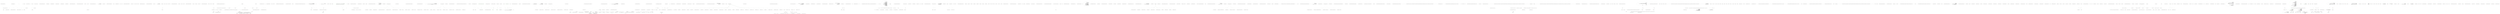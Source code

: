 digraph  {
n63 [label="CommandLine.Tests.Unit.Attributes.HelpOptionAttributeFixture.MockOptions", span=""];
n64 [label=writer, span=""];
n65 [label=writer, span=""];
n66 [label=writer, span=""];
n0 [cluster="CommandLine.Tests.Unit.Attributes.HelpOptionAttributeFixture.MockOptions.GetUsage()", label="Entry CommandLine.Tests.Unit.Attributes.HelpOptionAttributeFixture.MockOptions.GetUsage()", span="58-58"];
n1 [cluster="CommandLine.Tests.Unit.Attributes.HelpOptionAttributeFixture.MockOptions.GetUsage()", label="var help = new HelpText(new HeadingInfo(''MyProgram'', ''1.0''))", span="60-60"];
n11 [cluster="CommandLine.Text.HelpText.HelpText(string)", label="Entry CommandLine.Text.HelpText.HelpText(string)", span="84-84"];
n12 [cluster="CommandLine.Text.HeadingInfo.HeadingInfo(string, string)", label="Entry CommandLine.Text.HeadingInfo.HeadingInfo(string, string)", span="60-60"];
n4 [cluster="CommandLine.Tests.Unit.Attributes.HelpOptionAttributeFixture.MockOptions.GetUsage()", label="help.AddPreOptionsLine(''(http://license-text.org/show.cgi?xyz).'')", span="63-63"];
n5 [cluster="CommandLine.Tests.Unit.Attributes.HelpOptionAttributeFixture.MockOptions.GetUsage()", label="help.AddPreOptionsLine(''Usage: myprog --input equations-file.xml -o result-file.xml'')", span="64-64"];
n6 [cluster="CommandLine.Tests.Unit.Attributes.HelpOptionAttributeFixture.MockOptions.GetUsage()", label="help.AddPreOptionsLine(''       myprog -i equations-file.xml --paralell'')", span="65-65"];
n8 [cluster="CommandLine.Tests.Unit.Attributes.HelpOptionAttributeFixture.MockOptions.GetUsage()", label="help.AddOptions(this)", span="67-67"];
n9 [cluster="CommandLine.Tests.Unit.Attributes.HelpOptionAttributeFixture.MockOptions.GetUsage()", label="return help;", span="68-68"];
n13 [cluster="CommandLine.Text.CopyrightInfo.CopyrightInfo(string, int)", label="Entry CommandLine.Text.CopyrightInfo.CopyrightInfo(string, int)", span="56-56"];
n14 [cluster="CommandLine.Text.HelpText.AddPreOptionsLine(string)", label="Entry CommandLine.Text.HelpText.AddPreOptionsLine(string)", span="378-378"];
n15 [cluster="CommandLine.Text.HelpText.AddOptions(object)", label="Entry CommandLine.Text.HelpText.AddOptions(object)", span="398-398"];
n10 [cluster="CommandLine.Tests.Unit.Attributes.HelpOptionAttributeFixture.MockOptions.GetUsage()", label="Exit CommandLine.Tests.Unit.Attributes.HelpOptionAttributeFixture.MockOptions.GetUsage()", span="58-58"];
n16 [cluster="CommandLine.Tests.Unit.Attributes.HelpOptionAttributeFixture.Correct_input_not_activates_help()", label="Entry CommandLine.Tests.Unit.Attributes.HelpOptionAttributeFixture.Correct_input_not_activates_help()", span="74-74"];
n17 [cluster="CommandLine.Tests.Unit.Attributes.HelpOptionAttributeFixture.Correct_input_not_activates_help()", label="var options = new MockOptions()", span="76-76"];
n18 [cluster="CommandLine.Tests.Unit.Attributes.HelpOptionAttributeFixture.Correct_input_not_activates_help()", label="var writer = new StringWriter()", span="77-77"];
n24 [cluster="CommandLine.Tests.Unit.Attributes.HelpOptionAttributeFixture.MockOptions.MockOptions()", label="Entry CommandLine.Tests.Unit.Attributes.HelpOptionAttributeFixture.MockOptions.MockOptions()", span="43-43"];
n20 [cluster="CommandLine.Tests.Unit.Attributes.HelpOptionAttributeFixture.Correct_input_not_activates_help()", label="var result = parser.ParseArguments(\r\n                    new string[] { ''-imath.xml'', ''-oresult.xml'' }, options)", span="79-80"];
n25 [cluster="System.IO.StringWriter.StringWriter()", label="Entry System.IO.StringWriter.StringWriter()", span="0-0"];
n22 [cluster="CommandLine.Tests.Unit.Attributes.HelpOptionAttributeFixture.Correct_input_not_activates_help()", label="writer.ToString().Length.Should().Be(0)", span="83-83"];
n26 [cluster="CommandLine.Parser.Parser(System.Action<CommandLine.Parser.ParserConfigurator>)", label="Entry CommandLine.Parser.Parser(System.Action<CommandLine.Parser.ParserConfigurator>)", span="66-66"];
n21 [cluster="CommandLine.Tests.Unit.Attributes.HelpOptionAttributeFixture.Correct_input_not_activates_help()", label="result.Should().BeTrue()", span="82-82"];
n27 [cluster="CommandLine.Parser.ParseArguments(string[], object)", label="Entry CommandLine.Parser.ParseArguments(string[], object)", span="130-130"];
n28 [cluster="Unk.Should", label="Entry Unk.Should", span=""];
n29 [cluster="Unk.BeTrue", label="Entry Unk.BeTrue", span=""];
n23 [cluster="CommandLine.Tests.Unit.Attributes.HelpOptionAttributeFixture.Correct_input_not_activates_help()", label="Exit CommandLine.Tests.Unit.Attributes.HelpOptionAttributeFixture.Correct_input_not_activates_help()", span="74-74"];
n30 [cluster="System.IO.StringWriter.ToString()", label="Entry System.IO.StringWriter.ToString()", span="0-0"];
n31 [cluster="Unk.Be", label="Entry Unk.Be", span=""];
n32 [cluster="lambda expression", label="Entry lambda expression", span="78-78"];
n34 [cluster="lambda expression", label="Exit lambda expression", span="78-78"];
n35 [cluster="CommandLine.Parser.ParserConfigurator.UseHelpWriter(System.IO.TextWriter)", label="Entry CommandLine.Parser.ParserConfigurator.UseHelpWriter(System.IO.TextWriter)", span="68-68"];
n36 [cluster="CommandLine.Tests.Unit.Attributes.HelpOptionAttributeFixture.Bad_input_activates_help()", label="Entry CommandLine.Tests.Unit.Attributes.HelpOptionAttributeFixture.Bad_input_activates_help()", span="87-87"];
n37 [cluster="CommandLine.Tests.Unit.Attributes.HelpOptionAttributeFixture.Bad_input_activates_help()", label="var options = new MockOptions()", span="89-89"];
n38 [cluster="CommandLine.Tests.Unit.Attributes.HelpOptionAttributeFixture.Bad_input_activates_help()", label="var writer = new StringWriter()", span="90-90"];
n40 [cluster="CommandLine.Tests.Unit.Attributes.HelpOptionAttributeFixture.Bad_input_activates_help()", label="var result = parser.ParseArguments(\r\n                    new string[] { ''math.xml'', ''-oresult.xml'' }, options)", span="92-93"];
n39 [cluster="CommandLine.Tests.Unit.Attributes.HelpOptionAttributeFixture.Bad_input_activates_help()", label="var parser = new Parser(with => with.UseHelpWriter(writer))", span="91-91"];
n49 [cluster="lambda expression", label="with.UseHelpWriter(writer)", span="91-91"];
n42 [cluster="CommandLine.Tests.Unit.Attributes.HelpOptionAttributeFixture.Bad_input_activates_help()", label="string helpText = writer.ToString()", span="97-97"];
n41 [cluster="CommandLine.Tests.Unit.Attributes.HelpOptionAttributeFixture.Bad_input_activates_help()", label="result.Should().BeFalse()", span="95-95"];
n46 [cluster="Unk.BeFalse", label="Entry Unk.BeFalse", span=""];
n43 [cluster="CommandLine.Tests.Unit.Attributes.HelpOptionAttributeFixture.Bad_input_activates_help()", label="(helpText.Length > 0).Should().BeTrue()", span="98-98"];
n44 [cluster="CommandLine.Tests.Unit.Attributes.HelpOptionAttributeFixture.Bad_input_activates_help()", label="Console.Write(helpText)", span="100-100"];
n45 [cluster="CommandLine.Tests.Unit.Attributes.HelpOptionAttributeFixture.Bad_input_activates_help()", label="Exit CommandLine.Tests.Unit.Attributes.HelpOptionAttributeFixture.Bad_input_activates_help()", span="87-87"];
n47 [cluster="System.Console.Write(string)", label="Entry System.Console.Write(string)", span="0-0"];
n48 [cluster="lambda expression", label="Entry lambda expression", span="91-91"];
n50 [cluster="lambda expression", label="Exit lambda expression", span="91-91"];
n51 [cluster="CommandLine.Tests.Unit.Attributes.HelpOptionAttributeFixture.Explicit_help_activation()", label="Entry CommandLine.Tests.Unit.Attributes.HelpOptionAttributeFixture.Explicit_help_activation()", span="104-104"];
n52 [cluster="CommandLine.Tests.Unit.Attributes.HelpOptionAttributeFixture.Explicit_help_activation()", label="var options = new MockOptions()", span="106-106"];
n53 [cluster="CommandLine.Tests.Unit.Attributes.HelpOptionAttributeFixture.Explicit_help_activation()", label="var writer = new StringWriter()", span="107-107"];
n54 [cluster="CommandLine.Tests.Unit.Attributes.HelpOptionAttributeFixture.Explicit_help_activation()", label="var parser = new Parser(with => with.UseHelpWriter(writer))", span="108-108"];
n61 [cluster="lambda expression", label="with.UseHelpWriter(writer)", span="108-108"];
n57 [cluster="CommandLine.Tests.Unit.Attributes.HelpOptionAttributeFixture.Explicit_help_activation()", label="string helpText = writer.ToString()", span="114-114"];
n58 [cluster="CommandLine.Tests.Unit.Attributes.HelpOptionAttributeFixture.Explicit_help_activation()", label="(helpText.Length > 0).Should().BeTrue()", span="115-115"];
n59 [cluster="CommandLine.Tests.Unit.Attributes.HelpOptionAttributeFixture.Explicit_help_activation()", label="Exit CommandLine.Tests.Unit.Attributes.HelpOptionAttributeFixture.Explicit_help_activation()", span="104-104"];
n60 [cluster="lambda expression", label="Entry lambda expression", span="108-108"];
n62 [cluster="lambda expression", label="Exit lambda expression", span="108-108"];
m1_0 [cluster="CommandLine.Text.Example.Example(string, System.Collections.Generic.IEnumerable<CommandLine.UnParserSettings>, object)", file="AttributesFixture.cs", label="Entry CommandLine.Text.Example.Example(string, System.Collections.Generic.IEnumerable<CommandLine.UnParserSettings>, object)", span="18-18"];
m1_2 [cluster="CommandLine.Text.Example.Example(string, System.Collections.Generic.IEnumerable<CommandLine.UnParserSettings>, object)", file="AttributesFixture.cs", label="throw new ArgumentException(''helpText can't be null or empty'', ''helpText'');", span="20-20"];
m1_1 [cluster="CommandLine.Text.Example.Example(string, System.Collections.Generic.IEnumerable<CommandLine.UnParserSettings>, object)", file="AttributesFixture.cs", label="string.IsNullOrEmpty(helpText)", span="20-20"];
m1_3 [cluster="CommandLine.Text.Example.Example(string, System.Collections.Generic.IEnumerable<CommandLine.UnParserSettings>, object)", file="AttributesFixture.cs", label="formatStyles == null", span="21-21"];
m1_4 [cluster="CommandLine.Text.Example.Example(string, System.Collections.Generic.IEnumerable<CommandLine.UnParserSettings>, object)", file="AttributesFixture.cs", label="throw new ArgumentNullException(''formatStyles'');", span="21-21"];
m1_5 [cluster="CommandLine.Text.Example.Example(string, System.Collections.Generic.IEnumerable<CommandLine.UnParserSettings>, object)", file="AttributesFixture.cs", label="sample == null", span="22-22"];
m1_13 [cluster="System.ArgumentNullException.ArgumentNullException(string)", file="AttributesFixture.cs", label="Entry System.ArgumentNullException.ArgumentNullException(string)", span="0-0"];
m1_9 [cluster="CommandLine.Text.Example.Example(string, System.Collections.Generic.IEnumerable<CommandLine.UnParserSettings>, object)", file="AttributesFixture.cs", label="this.sample = sample", span="26-26"];
m1_21 [cluster="CommandLine.Text.Example.Equals(object)", file="AttributesFixture.cs", label="return Equals(other);", span="64-64"];
m1_18 [cluster="lambda expression", file="AttributesFixture.cs", label="Entry lambda expression", span="33-33"];
m1_19 [cluster="lambda expression", file="AttributesFixture.cs", label="result.Item1.Any(r => a.Key.Equals(r.Key) && a.Value.SequenceEqual(r.Value))", span="33-33"];
m1_22 [cluster="lambda expression", file="AttributesFixture.cs", label="Entry lambda expression", span="33-33"];
m1_20 [cluster="lambda expression", file="AttributesFixture.cs", label="Exit lambda expression", span="33-33"];
m1_23 [cluster="lambda expression", file="AttributesFixture.cs", label="a.Key.Equals(r.Key) && a.Value.SequenceEqual(r.Value)", span="33-33"];
m1_10 [cluster="CommandLine.Text.Example.Example(string, System.Collections.Generic.IEnumerable<CommandLine.UnParserSettings>, object)", file="AttributesFixture.cs", label="Exit CommandLine.Text.Example.Example(string, System.Collections.Generic.IEnumerable<CommandLine.UnParserSettings>, object)", span="18-18"];
m1_7 [cluster="CommandLine.Core.OptionSpecification.OptionSpecification(string, string, bool, string, int, int, char, CommandLine.Infrastructure.Maybe<object>, System.Type, string, string, System.Collections.Generic.IEnumerable<string>)", file="AttributesFixture.cs", label="Entry CommandLine.Core.OptionSpecification.OptionSpecification(string, string, bool, string, int, int, char, CommandLine.Infrastructure.Maybe<object>, System.Type, string, string, System.Collections.Generic.IEnumerable<string>)", span="17-17"];
m1_8 [cluster="System.Collections.Generic.List<T>.List()", file="AttributesFixture.cs", label="Entry System.Collections.Generic.List<T>.List()", span="0-0"];
m1_6 [cluster="System.Collections.Generic.KeyValuePair<TKey, TValue>.KeyValuePair(TKey, TValue)", file="AttributesFixture.cs", label="Entry System.Collections.Generic.KeyValuePair<TKey, TValue>.KeyValuePair(TKey, TValue)", span="0-0"];
m1_16 [cluster="lambda expression", file="AttributesFixture.cs", label="Exit lambda expression", span="29-29"];
m1_17 [cluster="CommandLine.Core.TypeLookup.GetDescriptorInfo(string, System.Collections.Generic.IEnumerable<CommandLine.Core.OptionSpecification>, System.StringComparer)", file="AttributesFixture.cs", label="Entry CommandLine.Core.TypeLookup.GetDescriptorInfo(string, System.Collections.Generic.IEnumerable<CommandLine.Core.OptionSpecification>, System.StringComparer)", span="11-11"];
m1_24 [cluster="lambda expression", file="AttributesFixture.cs", label="Exit lambda expression", span="33-33"];
m1_30 [cluster="CommandLine.Tests.Unit.Core.TokenPartitionerTests.Partition_sequence_returns_sequence_with_duplicates()", file="AttributesFixture.cs", label="var result = TokenPartitioner.Partition(\r\n                new[] { Token.Name(''i''), Token.Value(''10''), Token.Value(''10''), Token.Value(''30''), Token.Value(''40'') },\r\n                name => TypeLookup.GetDescriptorInfo(name, specs, StringComparer.InvariantCulture)\r\n                )", span="53-56"];
m1_32 [cluster="CommandLine.Tests.Unit.Core.TokenPartitionerTests.Partition_sequence_returns_sequence_with_duplicates()", file="AttributesFixture.cs", label="Exit CommandLine.Tests.Unit.Core.TokenPartitionerTests.Partition_sequence_returns_sequence_with_duplicates()", span="39-39"];
m1_31 [cluster="CommandLine.Tests.Unit.Core.TokenPartitionerTests.Partition_sequence_returns_sequence_with_duplicates()", file="AttributesFixture.cs", label="Assert.True(expectedSequence.All(a => result.Item1.Any(r => a.Key.Equals(r.Key) && a.Value.SequenceEqual(r.Value))))", span="59-59"];
m1_33 [cluster="lambda expression", file="AttributesFixture.cs", label="Entry lambda expression", span="55-55"];
m1_26 [cluster="Unk.SequenceEqual", file="AttributesFixture.cs", label="Entry Unk.SequenceEqual", span=""];
m1_27 [cluster="CommandLine.Tests.Unit.Core.TokenPartitionerTests.Partition_sequence_returns_sequence_with_duplicates()", file="AttributesFixture.cs", label="Entry CommandLine.Tests.Unit.Core.TokenPartitionerTests.Partition_sequence_returns_sequence_with_duplicates()", span="39-39"];
m1_28 [cluster="CommandLine.Tests.Unit.Core.TokenPartitionerTests.Partition_sequence_returns_sequence_with_duplicates()", file="AttributesFixture.cs", label="var expectedSequence = new[]\r\n                {\r\n                    new KeyValuePair<string, IEnumerable<string>>(''i'', new[] {''10'', ''10'', ''30'', ''40''}) \r\n                }", span="42-45"];
m1_39 [cluster="lambda expression", file="AttributesFixture.cs", label="Entry lambda expression", span="59-59"];
m1_36 [cluster="lambda expression", file="AttributesFixture.cs", label="Entry lambda expression", span="59-59"];
m1_37 [cluster="lambda expression", file="AttributesFixture.cs", label="result.Item1.Any(r => a.Key.Equals(r.Key) && a.Value.SequenceEqual(r.Value))", span="59-59"];
m1_38 [cluster="lambda expression", file="AttributesFixture.cs", label="Exit lambda expression", span="59-59"];
m1_34 [cluster="string.Equals(string)", file="AttributesFixture.cs", label="Entry string.Equals(string)", span="0-0"];
m1_35 [cluster="Unk.SequenceEqual", file="AttributesFixture.cs", label="Entry Unk.SequenceEqual", span=""];
m1_40 [cluster="CommandLine.UnParserSettings.UnParserSettings()", file="AttributesFixture.cs", label="Entry CommandLine.UnParserSettings.UnParserSettings()", span="15-15"];
m1_15 [cluster="CommandLine.Text.Example.Example(string, CommandLine.UnParserSettings, object)", file="AttributesFixture.cs", label="Exit CommandLine.Text.Example.Example(string, CommandLine.UnParserSettings, object)", span="29-29"];
m1_14 [cluster="CommandLine.Text.Example.Example(string, CommandLine.UnParserSettings, object)", file="AttributesFixture.cs", label="Entry CommandLine.Text.Example.Example(string, CommandLine.UnParserSettings, object)", span="29-29"];
m1_41 [cluster="lambda expression", file="AttributesFixture.cs", label="CommandLine.Text.Example", span=""];
m1_12 [cluster="System.ArgumentException.ArgumentException(string, string)", file="AttributesFixture.cs", label="Entry System.ArgumentException.ArgumentException(string, string)", span="0-0"];
m1_11 [cluster="string.IsNullOrEmpty(string)", file="AttributesFixture.cs", label="Entry string.IsNullOrEmpty(string)", span="0-0"];
m1_29 [cluster="CommandLine.Tests.Unit.Core.TokenPartitionerTests.Partition_sequence_returns_sequence_with_duplicates()", color=green, community=0, file="AttributesFixture.cs", label="var specs =new[]\r\n                {\r\n                    new OptionSpecification(string.Empty, ''stringvalue'', false, string.Empty, -1, -1, '\0', null, typeof(string), string.Empty, string.Empty, new List<string>()),\r\n                    new OptionSpecification(''i'', string.Empty, false, string.Empty, 3, 4, '\0', null, typeof(IEnumerable<int>), string.Empty, string.Empty, new List<string>())\r\n                }", prediction=0, span="46-50"];
m1_25 [cluster="object.Equals(object)", file="AttributesFixture.cs", label="Entry object.Equals(object)", span="0-0"];
m1_45 [file="AttributesFixture.cs", label=specs, span=""];
m1_46 [file="AttributesFixture.cs", label=result, span=""];
m1_47 [file="AttributesFixture.cs", label="System.Collections.Generic.KeyValuePair<string, System.Collections.Generic.IEnumerable<string>>", span=""];
m1_42 [file="AttributesFixture.cs", label=specs, span=""];
m1_43 [file="AttributesFixture.cs", label=result, span=""];
m1_44 [file="AttributesFixture.cs", label="System.Collections.Generic.KeyValuePair<string, System.Collections.Generic.IEnumerable<string>>", span=""];
m3_164 [cluster="CommandLine.Tests.Unit.Text.HelpTextTests.Invoke_AutoBuild_for_Options_returns_appropriate_formatted_text()", file="CommandLineParser.cs", label="Entry CommandLine.Tests.Unit.Text.HelpTextTests.Invoke_AutoBuild_for_Options_returns_appropriate_formatted_text()", span="303-303"];
m3_165 [cluster="CommandLine.Tests.Unit.Text.HelpTextTests.Invoke_AutoBuild_for_Options_returns_appropriate_formatted_text()", file="CommandLineParser.cs", label="var fakeResult = new NotParsed<Simple_Options>(\r\n                TypeInfo.Create(typeof(Simple_Options)),\r\n                new Error[]\r\n                    {\r\n                        new BadFormatTokenError(''badtoken''),\r\n                        new SequenceOutOfRangeError(new NameInfo(''i'', ''''))\r\n                    })", span="306-312"];
m3_166 [cluster="CommandLine.Tests.Unit.Text.HelpTextTests.Invoke_AutoBuild_for_Options_returns_appropriate_formatted_text()", file="CommandLineParser.cs", label="var helpText = HelpText.AutoBuild(fakeResult)", span="315-315"];
m3_167 [cluster="CommandLine.Tests.Unit.Text.HelpTextTests.Invoke_AutoBuild_for_Options_returns_appropriate_formatted_text()", file="CommandLineParser.cs", label="var lines = helpText.ToString().ToNotEmptyLines().TrimStringArray()", span="318-318"];
m3_168 [cluster="CommandLine.Tests.Unit.Text.HelpTextTests.Invoke_AutoBuild_for_Options_returns_appropriate_formatted_text()", file="CommandLineParser.cs", label="lines[0].Should().StartWithEquivalent(''CommandLine'')", span="320-320"];
m3_169 [cluster="CommandLine.Tests.Unit.Text.HelpTextTests.Invoke_AutoBuild_for_Options_returns_appropriate_formatted_text()", file="CommandLineParser.cs", label="lines[1].Should().StartWithEquivalent(''Copyright (c)'')", span="321-321"];
m3_170 [cluster="CommandLine.Tests.Unit.Text.HelpTextTests.Invoke_AutoBuild_for_Options_returns_appropriate_formatted_text()", file="CommandLineParser.cs", label="lines[2].ShouldBeEquivalentTo(''ERROR(S):'')", span="327-327"];
m3_171 [cluster="CommandLine.Tests.Unit.Text.HelpTextTests.Invoke_AutoBuild_for_Options_returns_appropriate_formatted_text()", file="CommandLineParser.cs", label="lines[3].ShouldBeEquivalentTo(''Token 'badtoken' is not recognized.'')", span="328-328"];
m3_172 [cluster="CommandLine.Tests.Unit.Text.HelpTextTests.Invoke_AutoBuild_for_Options_returns_appropriate_formatted_text()", file="CommandLineParser.cs", label="lines[4].ShouldBeEquivalentTo(''A sequence option 'i' is defined with fewer or more items than required.'')", span="329-329"];
m3_173 [cluster="CommandLine.Tests.Unit.Text.HelpTextTests.Invoke_AutoBuild_for_Options_returns_appropriate_formatted_text()", file="CommandLineParser.cs", label="lines[5].ShouldBeEquivalentTo(''--stringvalue         Define a string value here.'')", span="330-330"];
m3_174 [cluster="CommandLine.Tests.Unit.Text.HelpTextTests.Invoke_AutoBuild_for_Options_returns_appropriate_formatted_text()", file="CommandLineParser.cs", label="lines[6].ShouldBeEquivalentTo(''-s, --shortandlong    Example with both short and long name.'')", span="331-331"];
m3_175 [cluster="CommandLine.Tests.Unit.Text.HelpTextTests.Invoke_AutoBuild_for_Options_returns_appropriate_formatted_text()", file="CommandLineParser.cs", label="lines[7].ShouldBeEquivalentTo(''-i                    Define a int sequence here.'')", span="332-332"];
m3_176 [cluster="CommandLine.Tests.Unit.Text.HelpTextTests.Invoke_AutoBuild_for_Options_returns_appropriate_formatted_text()", file="CommandLineParser.cs", label="lines[8].ShouldBeEquivalentTo(''-x                    Define a boolean or switch value here.'')", span="333-333"];
m3_177 [cluster="CommandLine.Tests.Unit.Text.HelpTextTests.Invoke_AutoBuild_for_Options_returns_appropriate_formatted_text()", file="CommandLineParser.cs", label="lines[9].ShouldBeEquivalentTo(''--help                Display this help screen.'')", span="334-334"];
m3_178 [cluster="CommandLine.Tests.Unit.Text.HelpTextTests.Invoke_AutoBuild_for_Options_returns_appropriate_formatted_text()", file="CommandLineParser.cs", label="Exit CommandLine.Tests.Unit.Text.HelpTextTests.Invoke_AutoBuild_for_Options_returns_appropriate_formatted_text()", span="303-303"];
m3_220 [cluster="CommandLine.Tests.Unit.Text.HelpTextTests.Create_instance_with_options_and_values()", file="CommandLineParser.cs", label="Entry CommandLine.Tests.Unit.Text.HelpTextTests.Create_instance_with_options_and_values()", span="437-437"];
m3_221 [cluster="CommandLine.Tests.Unit.Text.HelpTextTests.Create_instance_with_options_and_values()", file="CommandLineParser.cs", label="var sut = new HelpText { AddDashesToOption = true }\r\n                .AddPreOptionsLine(''pre-options'')\r\n                .AddOptions(new NotParsed<Options_With_HelpText_And_MetaValue>(TypeInfo.Create(typeof(Options_With_HelpText_And_MetaValue)), Enumerable.Empty<Error>()))\r\n                .AddPostOptionsLine(''post-options'')", span="441-444"];
m3_222 [cluster="CommandLine.Tests.Unit.Text.HelpTextTests.Create_instance_with_options_and_values()", file="CommandLineParser.cs", label="var lines = sut.ToString().ToNotEmptyLines().TrimStringArray()", span="448-448"];
m3_223 [cluster="CommandLine.Tests.Unit.Text.HelpTextTests.Create_instance_with_options_and_values()", file="CommandLineParser.cs", label="lines[0].ShouldBeEquivalentTo(''pre-options'')", span="449-449"];
m3_224 [cluster="CommandLine.Tests.Unit.Text.HelpTextTests.Create_instance_with_options_and_values()", file="CommandLineParser.cs", label="lines[1].ShouldBeEquivalentTo(''--stringvalue=STR            Define a string value here.'')", span="450-450"];
m3_225 [cluster="CommandLine.Tests.Unit.Text.HelpTextTests.Create_instance_with_options_and_values()", file="CommandLineParser.cs", label="lines[2].ShouldBeEquivalentTo(''-i INTSEQ                    Define a int sequence here.'')", span="451-451"];
m3_226 [cluster="CommandLine.Tests.Unit.Text.HelpTextTests.Create_instance_with_options_and_values()", file="CommandLineParser.cs", label="lines[3].ShouldBeEquivalentTo(''-x                           Define a boolean or switch value here.'')", span="452-452"];
m3_227 [cluster="CommandLine.Tests.Unit.Text.HelpTextTests.Create_instance_with_options_and_values()", file="CommandLineParser.cs", label="lines[4].ShouldBeEquivalentTo(''--help                       Display this help screen.'')", span="453-453"];
m3_228 [cluster="CommandLine.Tests.Unit.Text.HelpTextTests.Create_instance_with_options_and_values()", file="CommandLineParser.cs", label="lines[5].ShouldBeEquivalentTo(''--version                    Display version information.'')", span="454-454"];
m3_229 [cluster="CommandLine.Tests.Unit.Text.HelpTextTests.Create_instance_with_options_and_values()", file="CommandLineParser.cs", label="lines[6].ShouldBeEquivalentTo(''number (pos. 0) NUM          Define a long value here.'')", span="455-455"];
m3_230 [cluster="CommandLine.Tests.Unit.Text.HelpTextTests.Create_instance_with_options_and_values()", file="CommandLineParser.cs", label="lines[7].ShouldBeEquivalentTo(''paintcolor (pos. 1) COLOR    Define a color value here.'')", span="456-456"];
m3_231 [cluster="CommandLine.Tests.Unit.Text.HelpTextTests.Create_instance_with_options_and_values()", file="CommandLineParser.cs", label="lines[8].ShouldBeEquivalentTo(''post-options'', lines[8])", span="457-457"];
m3_232 [cluster="CommandLine.Tests.Unit.Text.HelpTextTests.Create_instance_with_options_and_values()", file="CommandLineParser.cs", label="Exit CommandLine.Tests.Unit.Text.HelpTextTests.Create_instance_with_options_and_values()", span="437-437"];
m3_40 [cluster="CommandLine.HelpOptionAttribute.InvokeMethod(object, CommandLine.Internal.Pair<System.Reflection.MethodInfo, CommandLine.HelpOptionAttribute>, out string)", file="CommandLineParser.cs", label="Entry CommandLine.HelpOptionAttribute.InvokeMethod(object, CommandLine.Internal.Pair<System.Reflection.MethodInfo, CommandLine.HelpOptionAttribute>, out string)", span="100-100"];
m3_41 [cluster="System.IO.TextWriter.Write(string)", file="CommandLineParser.cs", label="Entry System.IO.TextWriter.Write(string)", span="0-0"];
m3_42 [cluster="CommandLine.CommandLineParser.DoParseArgumentsCore(string[], object)", file="CommandLineParser.cs", label="Entry CommandLine.CommandLineParser.DoParseArgumentsCore(string[], object)", span="144-144"];
m3_43 [cluster="CommandLine.CommandLineParser.DoParseArgumentsCore(string[], object)", file="CommandLineParser.cs", label="bool hadError = false", span="146-146"];
m3_44 [cluster="CommandLine.CommandLineParser.DoParseArgumentsCore(string[], object)", color=green, community=0, file="CommandLineParser.cs", label="var optionMap = OptionInfo.CreateMap(options, _settings)", prediction=1, span="147-147"];
m3_45 [cluster="CommandLine.CommandLineParser.DoParseArgumentsCore(string[], object)", file="CommandLineParser.cs", label="optionMap.SetDefaults()", span="148-148"];
m3_46 [cluster="CommandLine.CommandLineParser.DoParseArgumentsCore(string[], object)", file="CommandLineParser.cs", label="var target = new TargetWrapper(options)", span="149-149"];
m3_47 [cluster="CommandLine.CommandLineParser.DoParseArgumentsCore(string[], object)", file="CommandLineParser.cs", label="IArgumentEnumerator arguments = new StringArrayEnumerator(args)", span="151-151"];
m3_48 [cluster="CommandLine.CommandLineParser.DoParseArgumentsCore(string[], object)", file="CommandLineParser.cs", label="arguments.MoveNext()", span="152-152"];
m3_49 [cluster="CommandLine.CommandLineParser.DoParseArgumentsCore(string[], object)", file="CommandLineParser.cs", label="string argument = arguments.Current", span="154-154"];
m3_50 [cluster="CommandLine.CommandLineParser.DoParseArgumentsCore(string[], object)", file="CommandLineParser.cs", label="!string.IsNullOrEmpty(argument)", span="155-155"];
m3_205 [cluster="CommandLine.Tests.Unit.Text.HelpTextTests.Invoke_AutoBuild_for_Verbs_with_unknown_verb_returns_appropriate_formatted_text()", file="CommandLineParser.cs", label="Entry CommandLine.Tests.Unit.Text.HelpTextTests.Invoke_AutoBuild_for_Verbs_with_unknown_verb_returns_appropriate_formatted_text()", span="404-404"];
m3_206 [cluster="CommandLine.Tests.Unit.Text.HelpTextTests.Invoke_AutoBuild_for_Verbs_with_unknown_verb_returns_appropriate_formatted_text()", file="CommandLineParser.cs", label="var verbTypes = Enumerable.Empty<Type>().Concat(\r\n                new[] { typeof(Add_Verb), typeof(Commit_Verb), typeof(Clone_Verb) })", span="407-408"];
m3_207 [cluster="CommandLine.Tests.Unit.Text.HelpTextTests.Invoke_AutoBuild_for_Verbs_with_unknown_verb_returns_appropriate_formatted_text()", file="CommandLineParser.cs", label="var fakeResult = new NotParsed<object>(\r\n                TypeInfo.Create(typeof(NullInstance),\r\n                    verbTypes),\r\n                new Error[] { new HelpVerbRequestedError(null, null, false) })", span="409-412"];
m3_208 [cluster="CommandLine.Tests.Unit.Text.HelpTextTests.Invoke_AutoBuild_for_Verbs_with_unknown_verb_returns_appropriate_formatted_text()", file="CommandLineParser.cs", label="var helpText = HelpText.AutoBuild(fakeResult)", span="415-415"];
m3_209 [cluster="CommandLine.Tests.Unit.Text.HelpTextTests.Invoke_AutoBuild_for_Verbs_with_unknown_verb_returns_appropriate_formatted_text()", file="CommandLineParser.cs", label="var lines = helpText.ToString().ToNotEmptyLines().TrimStringArray()", span="418-418"];
m3_210 [cluster="CommandLine.Tests.Unit.Text.HelpTextTests.Invoke_AutoBuild_for_Verbs_with_unknown_verb_returns_appropriate_formatted_text()", file="CommandLineParser.cs", label="lines[0].Should().StartWithEquivalent(''CommandLine'')", span="421-421"];
m3_211 [cluster="CommandLine.Tests.Unit.Text.HelpTextTests.Invoke_AutoBuild_for_Verbs_with_unknown_verb_returns_appropriate_formatted_text()", file="CommandLineParser.cs", label="lines[1].Should().StartWithEquivalent(''Copyright (c)'')", span="422-422"];
m3_212 [cluster="CommandLine.Tests.Unit.Text.HelpTextTests.Invoke_AutoBuild_for_Verbs_with_unknown_verb_returns_appropriate_formatted_text()", file="CommandLineParser.cs", label="lines[2].ShouldBeEquivalentTo(''add        Add file contents to the index.'')", span="428-428"];
m3_213 [cluster="CommandLine.Tests.Unit.Text.HelpTextTests.Invoke_AutoBuild_for_Verbs_with_unknown_verb_returns_appropriate_formatted_text()", file="CommandLineParser.cs", label="lines[3].ShouldBeEquivalentTo(''commit     Record changes to the repository.'')", span="429-429"];
m3_214 [cluster="CommandLine.Tests.Unit.Text.HelpTextTests.Invoke_AutoBuild_for_Verbs_with_unknown_verb_returns_appropriate_formatted_text()", file="CommandLineParser.cs", label="lines[4].ShouldBeEquivalentTo(''clone      Clone a repository into a new directory.'')", span="430-430"];
m3_215 [cluster="CommandLine.Tests.Unit.Text.HelpTextTests.Invoke_AutoBuild_for_Verbs_with_unknown_verb_returns_appropriate_formatted_text()", file="CommandLineParser.cs", label="lines[5].ShouldBeEquivalentTo(''help       Display more information on a specific command.'')", span="431-431"];
m3_216 [cluster="CommandLine.Tests.Unit.Text.HelpTextTests.Invoke_AutoBuild_for_Verbs_with_unknown_verb_returns_appropriate_formatted_text()", file="CommandLineParser.cs", label="lines[6].ShouldBeEquivalentTo(''version    Display version information.'')", span="432-432"];
m3_217 [cluster="CommandLine.Tests.Unit.Text.HelpTextTests.Invoke_AutoBuild_for_Verbs_with_unknown_verb_returns_appropriate_formatted_text()", file="CommandLineParser.cs", label="Exit CommandLine.Tests.Unit.Text.HelpTextTests.Invoke_AutoBuild_for_Verbs_with_unknown_verb_returns_appropriate_formatted_text()", span="404-404"];
m3_19 [cluster="CommandLine.Text.HelpText.AddPreOptionsLine(string)", file="CommandLineParser.cs", label="Entry CommandLine.Text.HelpText.AddPreOptionsLine(string)", span="345-345"];
m3_22 [cluster="CommandLine.Tests.Unit.Text.HelpTextTests.Create_instance_with_options()", file="CommandLineParser.cs", label="Entry CommandLine.Tests.Unit.Text.HelpTextTests.Create_instance_with_options()", span="49-49"];
m3_23 [cluster="CommandLine.Tests.Unit.Text.HelpTextTests.Create_instance_with_options()", file="CommandLineParser.cs", label="var sut = new HelpText { AddDashesToOption = true }\r\n                .AddPreOptionsLine(''pre-options'')\r\n                .AddOptions(new NotParsed<Simple_Options>(TypeInfo.Create(typeof(Simple_Options)), Enumerable.Empty<Error>()))\r\n                .AddPostOptionsLine(''post-options'')", span="53-56"];
m3_21 [cluster="string.ToNotEmptyLines()", file="CommandLineParser.cs", label="Entry string.ToNotEmptyLines()", span="10-10"];
m3_20 [cluster="CommandLine.Text.HelpText.AddPostOptionsLine(string)", file="CommandLineParser.cs", label="Entry CommandLine.Text.HelpText.AddPostOptionsLine(string)", span="356-356"];
m3_24 [cluster="CommandLine.Tests.Unit.Text.HelpTextTests.Create_instance_with_options()", file="CommandLineParser.cs", label="var lines = sut.ToString().ToNotEmptyLines().TrimStringArray()", span="60-60"];
m3_3 [cluster="CommandLine.CommandLineParserSettings.CommandLineParserSettings()", file="CommandLineParser.cs", label="Entry CommandLine.CommandLineParserSettings.CommandLineParserSettings()", span="52-52"];
m3_136 [cluster="CommandLine.SequenceOutOfRangeError.SequenceOutOfRangeError(CommandLine.NameInfo)", file="CommandLineParser.cs", label="Entry CommandLine.SequenceOutOfRangeError.SequenceOutOfRangeError(CommandLine.NameInfo)", span="360-360"];
m3_38 [cluster="CommandLine.CommandLineParser.ParseHelp(string[], CommandLine.HelpOptionAttribute)", file="CommandLineParser.cs", label="Entry CommandLine.CommandLineParser.ParseHelp(string[], CommandLine.HelpOptionAttribute)", span="186-186"];
m3_39 [cluster="System.Collections.Generic.IEnumerable<string>.TrimStringArray()", file="CommandLineParser.cs", label="Entry System.Collections.Generic.IEnumerable<string>.TrimStringArray()", span="15-15"];
m3_36 [cluster="CommandLine.CommandLineParser.DoParseArguments(string[], object)", file="CommandLineParser.cs", label="Exit CommandLine.CommandLineParser.DoParseArguments(string[], object)", span="120-120"];
m3_4 [cluster="CommandLine.CommandLineParser.CommandLineParser(bool)", file="CommandLineParser.cs", label="Entry CommandLine.CommandLineParser.CommandLineParser(bool)", span="55-55"];
m3_134 [cluster="CommandLine.UnknownOptionError.UnknownOptionError(string)", file="CommandLineParser.cs", label="Entry CommandLine.UnknownOptionError.UnknownOptionError(string)", span="305-305"];
m3_69 [cluster="CommandLine.Tests.Unit.Text.HelpTextTests.When_help_text_is_longer_than_width_it_will_wrap_around_as_if_in_a_column_given_width_of_40()", file="CommandLineParser.cs", label="sut.MaximumDisplayWidth = 40", span="140-140"];
m3_67 [cluster="CommandLine.Tests.Unit.Text.HelpTextTests.When_help_text_is_longer_than_width_it_will_wrap_around_as_if_in_a_column_given_width_of_40()", file="CommandLineParser.cs", label="Entry CommandLine.Tests.Unit.Text.HelpTextTests.When_help_text_is_longer_than_width_it_will_wrap_around_as_if_in_a_column_given_width_of_40()", span="135-135"];
m3_250 [cluster="CommandLine.Tests.Unit.Text.HelpTextTests.Invoke_AutoBuild_for_Options_with_Usage_returns_appropriate_formatted_text()", file="CommandLineParser.cs", label="Entry CommandLine.Tests.Unit.Text.HelpTextTests.Invoke_AutoBuild_for_Options_with_Usage_returns_appropriate_formatted_text()", span="490-490"];
m3_251 [cluster="CommandLine.Tests.Unit.Text.HelpTextTests.Invoke_AutoBuild_for_Options_with_Usage_returns_appropriate_formatted_text()", file="CommandLineParser.cs", label="var fakeResult = new NotParsed<Options_With_Usage_Attribute>(\r\n                TypeInfo.Create(typeof(Options_With_Usage_Attribute)),\r\n                new Error[]\r\n                    {\r\n                        new BadFormatTokenError(''badtoken'')\r\n                    })", span="493-498"];
m3_252 [cluster="CommandLine.Tests.Unit.Text.HelpTextTests.Invoke_AutoBuild_for_Options_with_Usage_returns_appropriate_formatted_text()", file="CommandLineParser.cs", label="var helpText = HelpText.AutoBuild(fakeResult)", span="501-501"];
m3_253 [cluster="CommandLine.Tests.Unit.Text.HelpTextTests.Invoke_AutoBuild_for_Options_with_Usage_returns_appropriate_formatted_text()", file="CommandLineParser.cs", label="var text = helpText.ToString()", span="504-504"];
m3_254 [cluster="CommandLine.Tests.Unit.Text.HelpTextTests.Invoke_AutoBuild_for_Options_with_Usage_returns_appropriate_formatted_text()", file="CommandLineParser.cs", label="var lines = text.ToNotEmptyLines().TrimStringArray()", span="505-505"];
m3_255 [cluster="CommandLine.Tests.Unit.Text.HelpTextTests.Invoke_AutoBuild_for_Options_with_Usage_returns_appropriate_formatted_text()", file="CommandLineParser.cs", label="lines[0].Should().StartWithEquivalent(''CommandLine'')", span="507-507"];
m3_256 [cluster="CommandLine.Tests.Unit.Text.HelpTextTests.Invoke_AutoBuild_for_Options_with_Usage_returns_appropriate_formatted_text()", file="CommandLineParser.cs", label="lines[1].Should().StartWithEquivalent(''Copyright (c)'')", span="508-508"];
m3_257 [cluster="CommandLine.Tests.Unit.Text.HelpTextTests.Invoke_AutoBuild_for_Options_with_Usage_returns_appropriate_formatted_text()", file="CommandLineParser.cs", label="lines[2].ShouldBeEquivalentTo(''ERROR(S):'')", span="514-514"];
m3_258 [cluster="CommandLine.Tests.Unit.Text.HelpTextTests.Invoke_AutoBuild_for_Options_with_Usage_returns_appropriate_formatted_text()", file="CommandLineParser.cs", label="lines[3].ShouldBeEquivalentTo(''Token 'badtoken' is not recognized.'')", span="515-515"];
m3_259 [cluster="CommandLine.Tests.Unit.Text.HelpTextTests.Invoke_AutoBuild_for_Options_with_Usage_returns_appropriate_formatted_text()", file="CommandLineParser.cs", label="lines[4].ShouldBeEquivalentTo(''USAGE:'')", span="516-516"];
m3_260 [cluster="CommandLine.Tests.Unit.Text.HelpTextTests.Invoke_AutoBuild_for_Options_with_Usage_returns_appropriate_formatted_text()", file="CommandLineParser.cs", label="lines[5].ShouldBeEquivalentTo(''Normal scenario:'')", span="517-517"];
m3_261 [cluster="CommandLine.Tests.Unit.Text.HelpTextTests.Invoke_AutoBuild_for_Options_with_Usage_returns_appropriate_formatted_text()", file="CommandLineParser.cs", label="lines[6].ShouldBeEquivalentTo(''mono testapp.exe --input file.bin --output out.bin'')", span="518-518"];
m3_262 [cluster="CommandLine.Tests.Unit.Text.HelpTextTests.Invoke_AutoBuild_for_Options_with_Usage_returns_appropriate_formatted_text()", file="CommandLineParser.cs", label="lines[7].ShouldBeEquivalentTo(''Logging warnings:'')", span="519-519"];
m3_263 [cluster="CommandLine.Tests.Unit.Text.HelpTextTests.Invoke_AutoBuild_for_Options_with_Usage_returns_appropriate_formatted_text()", file="CommandLineParser.cs", label="lines[8].ShouldBeEquivalentTo(''mono testapp.exe -w --input file.bin'')", span="520-520"];
m3_264 [cluster="CommandLine.Tests.Unit.Text.HelpTextTests.Invoke_AutoBuild_for_Options_with_Usage_returns_appropriate_formatted_text()", file="CommandLineParser.cs", label="lines[9].ShouldBeEquivalentTo(''Logging errors:'')", span="521-521"];
m3_265 [cluster="CommandLine.Tests.Unit.Text.HelpTextTests.Invoke_AutoBuild_for_Options_with_Usage_returns_appropriate_formatted_text()", file="CommandLineParser.cs", label="lines[10].ShouldBeEquivalentTo(''mono testapp.exe -e --input file.bin'')", span="522-522"];
m3_266 [cluster="CommandLine.Tests.Unit.Text.HelpTextTests.Invoke_AutoBuild_for_Options_with_Usage_returns_appropriate_formatted_text()", file="CommandLineParser.cs", label="lines[11].ShouldBeEquivalentTo(''mono testapp.exe --errs --input=file.bin'')", span="523-523"];
m3_267 [cluster="CommandLine.Tests.Unit.Text.HelpTextTests.Invoke_AutoBuild_for_Options_with_Usage_returns_appropriate_formatted_text()", file="CommandLineParser.cs", label="lines[12].ShouldBeEquivalentTo(''List:'')", span="524-524"];
m3_268 [cluster="CommandLine.Tests.Unit.Text.HelpTextTests.Invoke_AutoBuild_for_Options_with_Usage_returns_appropriate_formatted_text()", file="CommandLineParser.cs", label="lines[13].ShouldBeEquivalentTo(''mono testapp.exe -l 1,2'')", span="525-525"];
m3_269 [cluster="CommandLine.Tests.Unit.Text.HelpTextTests.Invoke_AutoBuild_for_Options_with_Usage_returns_appropriate_formatted_text()", file="CommandLineParser.cs", label="lines[14].ShouldBeEquivalentTo(''Value:'')", span="526-526"];
m3_270 [cluster="CommandLine.Tests.Unit.Text.HelpTextTests.Invoke_AutoBuild_for_Options_with_Usage_returns_appropriate_formatted_text()", file="CommandLineParser.cs", label="lines[15].ShouldBeEquivalentTo(''mono testapp.exe value'')", span="527-527"];
m3_271 [cluster="CommandLine.Tests.Unit.Text.HelpTextTests.Invoke_AutoBuild_for_Options_with_Usage_returns_appropriate_formatted_text()", file="CommandLineParser.cs", label="lines[16].ShouldBeEquivalentTo(''-i, --input     Set input file.'')", span="528-528"];
m3_272 [cluster="CommandLine.Tests.Unit.Text.HelpTextTests.Invoke_AutoBuild_for_Options_with_Usage_returns_appropriate_formatted_text()", file="CommandLineParser.cs", label="lines[17].ShouldBeEquivalentTo(''-i, --output    Set output file.'')", span="529-529"];
m3_273 [cluster="CommandLine.Tests.Unit.Text.HelpTextTests.Invoke_AutoBuild_for_Options_with_Usage_returns_appropriate_formatted_text()", file="CommandLineParser.cs", label="lines[18].ShouldBeEquivalentTo(''--verbose       Set verbosity level.'')", span="530-530"];
m3_274 [cluster="CommandLine.Tests.Unit.Text.HelpTextTests.Invoke_AutoBuild_for_Options_with_Usage_returns_appropriate_formatted_text()", file="CommandLineParser.cs", label="lines[19].ShouldBeEquivalentTo(''-w, --warns     Log warnings.'')", span="531-531"];
m3_275 [cluster="CommandLine.Tests.Unit.Text.HelpTextTests.Invoke_AutoBuild_for_Options_with_Usage_returns_appropriate_formatted_text()", file="CommandLineParser.cs", label="lines[20].ShouldBeEquivalentTo(''-e, --errs      Log errors.'')", span="532-532"];
m3_276 [cluster="CommandLine.Tests.Unit.Text.HelpTextTests.Invoke_AutoBuild_for_Options_with_Usage_returns_appropriate_formatted_text()", file="CommandLineParser.cs", label="lines[21].ShouldBeEquivalentTo(''-l              List.'')", span="533-533"];
m3_277 [cluster="CommandLine.Tests.Unit.Text.HelpTextTests.Invoke_AutoBuild_for_Options_with_Usage_returns_appropriate_formatted_text()", file="CommandLineParser.cs", label="lines[22].ShouldBeEquivalentTo(''--help          Display this help screen.'')", span="534-534"];
m3_278 [cluster="CommandLine.Tests.Unit.Text.HelpTextTests.Invoke_AutoBuild_for_Options_with_Usage_returns_appropriate_formatted_text()", file="CommandLineParser.cs", label="lines[23].ShouldBeEquivalentTo(''--version       Display version information.'')", span="535-535"];
m3_279 [cluster="CommandLine.Tests.Unit.Text.HelpTextTests.Invoke_AutoBuild_for_Options_with_Usage_returns_appropriate_formatted_text()", file="CommandLineParser.cs", label="lines[24].ShouldBeEquivalentTo(''value pos. 0    Value.'')", span="536-536"];
m3_280 [cluster="CommandLine.Tests.Unit.Text.HelpTextTests.Invoke_AutoBuild_for_Options_with_Usage_returns_appropriate_formatted_text()", file="CommandLineParser.cs", label="Exit CommandLine.Tests.Unit.Text.HelpTextTests.Invoke_AutoBuild_for_Options_with_Usage_returns_appropriate_formatted_text()", span="490-490"];
m3_102 [cluster="CommandLine.Tests.Unit.Text.HelpTextTests.Long_help_text_without_spaces()", file="CommandLineParser.cs", label="lines[5].ShouldBeEquivalentTo(''                012345678901234567890123'')", span="215-215"];
m3_7 [cluster="CommandLine.Tests.Unit.Text.HelpTextTests.Create_instance_without_options()", file="CommandLineParser.cs", label="var sut =\r\n                new HelpText(new HeadingInfo(''Unit-tests'', ''2.0''), new CopyrightInfo(true, ''Author'', 2005, 2013))\r\n                    .AddPreOptionsLine(''pre-options line 1'')\r\n                    .AddPreOptionsLine(''pre-options line 2'')\r\n                    .AddPostOptionsLine(''post-options line 1'')\r\n                    .AddPostOptionsLine(''post-options line 2'')", span="29-34"];
m3_139 [cluster="CommandLine.HelpRequestedError.HelpRequestedError()", file="CommandLineParser.cs", label="Entry CommandLine.HelpRequestedError.HelpRequestedError()", span="393-393"];
m3_13 [cluster="CommandLine.Tests.Unit.Text.HelpTextTests.Create_instance_without_options()", file="CommandLineParser.cs", label="lines[4].ShouldBeEquivalentTo(''post-options line 1'')", span="43-43"];
m3_16 [cluster="CommandLine.Text.HelpText.HelpText(string, string)", file="CommandLineParser.cs", label="Entry CommandLine.Text.HelpText.HelpText(string, string)", span="83-83"];
m3_15 [cluster="CommandLine.Tests.Unit.Text.HelpTextTests.Create_instance_without_options()", file="CommandLineParser.cs", label="Exit CommandLine.Tests.Unit.Text.HelpTextTests.Create_instance_without_options()", span="25-25"];
m3_14 [cluster="CommandLine.Tests.Unit.Text.HelpTextTests.Create_instance_without_options()", file="CommandLineParser.cs", label="lines[5].ShouldBeEquivalentTo(''post-options line 2'')", span="44-44"];
m3_17 [cluster="CommandLine.CommandLineParser.ParseArguments(string[], object)", file="CommandLineParser.cs", label="Exit CommandLine.CommandLineParser.ParseArguments(string[], object)", span="90-90"];
m3_5 [cluster="CommandLine.CommandLineParser.CommandLineParser(bool)", file="CommandLineParser.cs", label="_settings = new CommandLineParserSettings(false, false, Console.Error)", span="57-57"];
m3_298 [cluster="CommandLine.Tests.Unit.Text.HelpTextTests.AutoBuild_when_no_assembly_attributes()", file="CommandLineParser.cs", label="Entry CommandLine.Tests.Unit.Text.HelpTextTests.AutoBuild_when_no_assembly_attributes()", span="570-570"];
m3_299 [cluster="CommandLine.Tests.Unit.Text.HelpTextTests.AutoBuild_when_no_assembly_attributes()", file="CommandLineParser.cs", label="ReflectionHelper.SetAttributeOverride(new Dictionary<Type, Attribute>())", span="574-574"];
m3_300 [cluster="CommandLine.Tests.Unit.Text.HelpTextTests.AutoBuild_when_no_assembly_attributes()", file="CommandLineParser.cs", label="ParserResult<Simple_Options> fakeResult = new NotParsed<Simple_Options>(\r\n                    TypeInfo.Create(typeof(Simple_Options)),\r\n                    new Error[]\r\n                        {\r\n                        new BadFormatTokenError(''badtoken''),\r\n                        new SequenceOutOfRangeError(new NameInfo(''i'', ''''))\r\n                        })", span="576-582"];
m3_301 [cluster="CommandLine.Tests.Unit.Text.HelpTextTests.AutoBuild_when_no_assembly_attributes()", file="CommandLineParser.cs", label="HelpText.AutoBuild(fakeResult, ht => ht, ex => ex)", span="583-583"];
m3_302 [cluster="CommandLine.Tests.Unit.Text.HelpTextTests.AutoBuild_when_no_assembly_attributes()", file="CommandLineParser.cs", label="Exit CommandLine.Tests.Unit.Text.HelpTextTests.AutoBuild_when_no_assembly_attributes()", span="570-570"];
m3_51 [cluster="CommandLine.CommandLineParser.DoParseArgumentsCore(string[], object)", color=green, community=0, file="CommandLineParser.cs", label="ArgumentParser parser = ArgumentParser.Create(argument, _settings.IgnoreUnknownArguments)", prediction=2, span="157-157"];
m3_52 [cluster="CommandLine.CommandLineParser.DoParseArgumentsCore(string[], object)", file="CommandLineParser.cs", label="parser != null", span="158-158"];
m3_53 [cluster="CommandLine.CommandLineParser.DoParseArgumentsCore(string[], object)", file="CommandLineParser.cs", label="Internal.ParserState result = parser.Parse(arguments, optionMap, options)", span="160-160"];
m3_54 [cluster="CommandLine.CommandLineParser.DoParseArgumentsCore(string[], object)", file="CommandLineParser.cs", label="(result & Internal.ParserState.Failure) == Internal.ParserState.Failure", span="161-161"];
m3_55 [cluster="CommandLine.CommandLineParser.DoParseArgumentsCore(string[], object)", file="CommandLineParser.cs", label="SetParserStateIfNeeded(options, parser.PostParsingState)", span="163-163"];
m3_56 [cluster="CommandLine.CommandLineParser.DoParseArgumentsCore(string[], object)", file="CommandLineParser.cs", label="hadError = true", span="164-164"];
m3_57 [cluster="CommandLine.CommandLineParser.DoParseArgumentsCore(string[], object)", file="CommandLineParser.cs", label="(result & Internal.ParserState.MoveOnNextElement) == Internal.ParserState.MoveOnNextElement", span="168-168"];
m3_58 [cluster="CommandLine.CommandLineParser.DoParseArgumentsCore(string[], object)", color=green, community=0, file="CommandLineParser.cs", label="arguments.MoveNext()", prediction=3, span="169-169"];
m3_59 [cluster="CommandLine.CommandLineParser.DoParseArgumentsCore(string[], object)", color=green, community=0, file="CommandLineParser.cs", label="target.IsValueListDefined", prediction=3, span="171-171"];
m3_60 [cluster="CommandLine.CommandLineParser.DoParseArgumentsCore(string[], object)", file="CommandLineParser.cs", label="!target.AddValueItemIfAllowed(argument)", span="173-173"];
m3_79 [cluster="CommandLine.CommandLineParser.ParseHelp(string[], CommandLine.HelpOptionAttribute)", file="CommandLineParser.cs", label="helpOption.ShortName != null", span="192-192"];
m3_80 [cluster="CommandLine.CommandLineParser.ParseHelp(string[], CommandLine.HelpOptionAttribute)", file="CommandLineParser.cs", label="ArgumentParser.CompareShort(args[i], helpOption.ShortName, caseSensitive)", span="194-194"];
m3_81 [cluster="CommandLine.CommandLineParser.ParseHelp(string[], CommandLine.HelpOptionAttribute)", file="CommandLineParser.cs", label="return true;", span="196-196"];
m3_82 [cluster="CommandLine.CommandLineParser.ParseHelp(string[], CommandLine.HelpOptionAttribute)", file="CommandLineParser.cs", label="!string.IsNullOrEmpty(helpOption.LongName)", span="200-200"];
m3_83 [cluster="CommandLine.CommandLineParser.ParseHelp(string[], CommandLine.HelpOptionAttribute)", file="CommandLineParser.cs", label="ArgumentParser.CompareLong(args[i], helpOption.LongName, caseSensitive)", span="202-202"];
m3_84 [cluster="CommandLine.CommandLineParser.ParseHelp(string[], CommandLine.HelpOptionAttribute)", file="CommandLineParser.cs", label="return true;", span="204-204"];
m3_85 [cluster="CommandLine.CommandLineParser.ParseHelp(string[], CommandLine.HelpOptionAttribute)", file="CommandLineParser.cs", label="i++", span="190-190"];
m3_141 [cluster="CommandLine.Text.HelpText.RenderParsingErrorsText<T>(CommandLine.ParserResult<T>, System.Func<CommandLine.Error, string>, System.Func<System.Collections.Generic.IEnumerable<CommandLine.MutuallyExclusiveSetError>, string>, int)", file="CommandLineParser.cs", label="Entry CommandLine.Text.HelpText.RenderParsingErrorsText<T>(CommandLine.ParserResult<T>, System.Func<CommandLine.Error, string>, System.Func<System.Collections.Generic.IEnumerable<CommandLine.MutuallyExclusiveSetError>, string>, int)", span="481-481"];
m3_25 [cluster="CommandLine.CommandLineParser.DoParseArguments(string[], object)", file="CommandLineParser.cs", label="var pair = ReflectionUtil.RetrieveMethod<HelpOptionAttribute>(options)", span="122-122"];
m3_26 [cluster="CommandLine.CommandLineParser.DoParseArguments(string[], object)", file="CommandLineParser.cs", label="var helpWriter = _settings.HelpWriter", span="123-123"];
m3_27 [cluster="CommandLine.CommandLineParser.DoParseArguments(string[], object)", file="CommandLineParser.cs", label="_args = args", span="126-126"];
m3_28 [cluster="CommandLine.CommandLineParser.DoParseArguments(string[], object)", file="CommandLineParser.cs", label="pair != null && helpWriter != null", span="128-128"];
m3_29 [cluster="CommandLine.CommandLineParser.DoParseArguments(string[], object)", file="CommandLineParser.cs", label="ParseHelp(args, pair.Right) || !DoParseArgumentsUsingVerbs(args, options)", span="131-131"];
m3_30 [cluster="CommandLine.CommandLineParser.DoParseArguments(string[], object)", file="CommandLineParser.cs", label="string helpText", span="133-133"];
m3_31 [cluster="CommandLine.CommandLineParser.DoParseArguments(string[], object)", file="CommandLineParser.cs", label="HelpOptionAttribute.InvokeMethod(options, pair, out helpText)", span="134-134"];
m3_32 [cluster="CommandLine.CommandLineParser.DoParseArguments(string[], object)", file="CommandLineParser.cs", label="helpWriter.Write(helpText)", span="135-135"];
m3_33 [cluster="CommandLine.CommandLineParser.DoParseArguments(string[], object)", file="CommandLineParser.cs", label="return false;", span="136-136"];
m3_34 [cluster="CommandLine.CommandLineParser.DoParseArguments(string[], object)", file="CommandLineParser.cs", label="return true;", span="138-138"];
m3_119 [cluster="CommandLine.Tests.Unit.Text.HelpTextTests.Invoking_RenderParsingErrorsText_returns_appropriate_formatted_text()", file="CommandLineParser.cs", label="Func<Error, string> fakeRenderer = err =>\r\n                {\r\n                    switch (err.Tag)\r\n                    {\r\n                        case ErrorType.BadFormatTokenError:\r\n                            return ''ERR '' + ((BadFormatTokenError)err).Token;\r\n                        case ErrorType.MissingValueOptionError:\r\n                            return ''ERR '' + ((MissingValueOptionError)err).NameInfo.NameText;\r\n                        case ErrorType.UnknownOptionError:\r\n                            return ''ERR '' + ((UnknownOptionError)err).Token;\r\n                        case ErrorType.MissingRequiredOptionError:\r\n                            return ''ERR '' + ((MissingRequiredOptionError)err).NameInfo.NameText;\r\n                        case ErrorType.SequenceOutOfRangeError:\r\n                            return ''ERR '' + ((SequenceOutOfRangeError)err).NameInfo.NameText;\r\n                        case ErrorType.NoVerbSelectedError:\r\n                            return ''ERR no-verb-selected'';\r\n                        case ErrorType.BadVerbSelectedError:\r\n                            return ''ERR '' + ((BadVerbSelectedError)err).Token;\r\n                        default:\r\n                            throw new InvalidOperationException();\r\n                    }\r\n                }", span="261-282"];
m3_120 [cluster="CommandLine.Tests.Unit.Text.HelpTextTests.Invoking_RenderParsingErrorsText_returns_appropriate_formatted_text()", file="CommandLineParser.cs", label="Func<IEnumerable<MutuallyExclusiveSetError>, string> fakeMutExclRenderer =\r\n                _ => string.Empty", span="283-284"];
m3_121 [cluster="CommandLine.Tests.Unit.Text.HelpTextTests.Invoking_RenderParsingErrorsText_returns_appropriate_formatted_text()", file="CommandLineParser.cs", label="var errorsText = HelpText.RenderParsingErrorsText(fakeResult, fakeRenderer, fakeMutExclRenderer, 2)", span="287-287"];
m3_93 [cluster="CommandLine.CommandLineParser.SetParserStateIfNeeded(object, System.Collections.Generic.IEnumerable<CommandLine.ParsingError>)", file="CommandLineParser.cs", label="var property = list[0].Left", span="219-219"];
m3_94 [cluster="CommandLine.CommandLineParser.SetParserStateIfNeeded(object, System.Collections.Generic.IEnumerable<CommandLine.ParsingError>)", file="CommandLineParser.cs", label="property.GetValue(options, null) == null", span="221-221"];
m3_95 [cluster="CommandLine.CommandLineParser.SetParserStateIfNeeded(object, System.Collections.Generic.IEnumerable<CommandLine.ParsingError>)", file="CommandLineParser.cs", label="property.SetValue(options, new CommandLine.ParserState(), null)", span="224-224"];
m3_96 [cluster="CommandLine.CommandLineParser.SetParserStateIfNeeded(object, System.Collections.Generic.IEnumerable<CommandLine.ParsingError>)", file="CommandLineParser.cs", label="var parserState = (IParserState) property.GetValue(options, null)", span="226-226"];
m3_97 [cluster="CommandLine.CommandLineParser.SetParserStateIfNeeded(object, System.Collections.Generic.IEnumerable<CommandLine.ParsingError>)", file="CommandLineParser.cs", label=errors, span="227-227"];
m3_98 [cluster="CommandLine.CommandLineParser.SetParserStateIfNeeded(object, System.Collections.Generic.IEnumerable<CommandLine.ParsingError>)", file="CommandLineParser.cs", label="parserState.Errors.Add(error)", span="229-229"];
m3_99 [cluster="CommandLine.CommandLineParser.SetParserStateIfNeeded(object, System.Collections.Generic.IEnumerable<CommandLine.ParsingError>)", file="CommandLineParser.cs", label="Exit CommandLine.CommandLineParser.SetParserStateIfNeeded(object, System.Collections.Generic.IEnumerable<CommandLine.ParsingError>)", span="212-212"];
m3_100 [cluster="CommandLine.Internal.ReflectionUtil.RetrievePropertyList<TAttribute>(object)", file="CommandLineParser.cs", label="Entry CommandLine.Internal.ReflectionUtil.RetrievePropertyList<TAttribute>(object)", span="43-43"];
m3_101 [cluster="System.Reflection.PropertyInfo.GetValue(object, object[])", file="CommandLineParser.cs", label="Entry System.Reflection.PropertyInfo.GetValue(object, object[])", span="0-0"];
m3_103 [cluster="System.Reflection.PropertyInfo.SetValue(object, object, object[])", file="CommandLineParser.cs", label="Entry System.Reflection.PropertyInfo.SetValue(object, object, object[])", span="0-0"];
m3_104 [cluster="System.Collections.Generic.ICollection<T>.Add(T)", file="CommandLineParser.cs", label="Entry System.Collections.Generic.ICollection<T>.Add(T)", span="0-0"];
m3_105 [cluster="CommandLine.CommandLineParser.Dispose()", file="CommandLineParser.cs", label="Entry CommandLine.CommandLineParser.Dispose()", span="233-233"];
m3_106 [cluster="CommandLine.CommandLineParser.Dispose()", file="CommandLineParser.cs", label="Dispose(true)", span="235-235"];
m3_107 [cluster="CommandLine.CommandLineParser.Dispose()", file="CommandLineParser.cs", label="GC.SuppressFinalize(this)", span="237-237"];
m3_108 [cluster="CommandLine.CommandLineParser.Dispose()", file="CommandLineParser.cs", label="Exit CommandLine.CommandLineParser.Dispose()", span="233-233"];
m3_109 [cluster="CommandLine.CommandLineParser.Dispose(bool)", file="CommandLineParser.cs", label="Entry CommandLine.CommandLineParser.Dispose(bool)", span="240-240"];
m3_110 [cluster="System.GC.SuppressFinalize(object)", file="CommandLineParser.cs", label="Entry System.GC.SuppressFinalize(object)", span="0-0"];
m3_111 [cluster="CommandLine.CommandLineParser.Dispose(bool)", file="CommandLineParser.cs", label=_disposed, span="242-242"];
m3_112 [cluster="CommandLine.CommandLineParser.Dispose(bool)", file="CommandLineParser.cs", label="return;", span="244-244"];
m3_113 [cluster="CommandLine.CommandLineParser.Dispose(bool)", file="CommandLineParser.cs", label=disposing, span="246-246"];
m3_114 [cluster="CommandLine.CommandLineParser.Dispose(bool)", file="CommandLineParser.cs", label="_settings != null", span="248-248"];
m3_115 [cluster="CommandLine.CommandLineParser.Dispose(bool)", file="CommandLineParser.cs", label="_settings.Dispose()", span="250-250"];
m3_116 [cluster="CommandLine.CommandLineParser.Dispose(bool)", file="CommandLineParser.cs", label="_disposed = true", span="252-252"];
m3_304 [cluster="Unk.SetAttributeOverride", file="CommandLineParser.cs", label="Entry Unk.SetAttributeOverride", span=""];
m3_281 [cluster="CommandLine.Tests.Unit.Text.HelpTextTests.Default_set_to_sequence_should_be_properly_printed()", file="CommandLineParser.cs", label="Entry CommandLine.Tests.Unit.Text.HelpTextTests.Default_set_to_sequence_should_be_properly_printed()", span="543-543"];
m3_282 [cluster="CommandLine.Tests.Unit.Text.HelpTextTests.Default_set_to_sequence_should_be_properly_printed()", file="CommandLineParser.cs", label="var handlers = new CultureInfo(''en-US'').MakeCultureHandlers()", span="546-546"];
m3_283 [cluster="CommandLine.Tests.Unit.Text.HelpTextTests.Default_set_to_sequence_should_be_properly_printed()", file="CommandLineParser.cs", label="var fakeResult =\r\n                new NotParsed<Options_With_Default_Set_To_Sequence>(\r\n                    typeof(Options_With_Default_Set_To_Sequence).ToTypeInfo(),\r\n                    new Error[] { new BadFormatTokenError(''badtoken'') })", span="547-550"];
m3_284 [cluster="CommandLine.Tests.Unit.Text.HelpTextTests.Default_set_to_sequence_should_be_properly_printed()", file="CommandLineParser.cs", label="handlers.ChangeCulture()", span="553-553"];
m3_286 [cluster="CommandLine.Tests.Unit.Text.HelpTextTests.Default_set_to_sequence_should_be_properly_printed()", file="CommandLineParser.cs", label="handlers.ResetCulture()", span="555-555"];
m3_285 [cluster="CommandLine.Tests.Unit.Text.HelpTextTests.Default_set_to_sequence_should_be_properly_printed()", file="CommandLineParser.cs", label="var helpText = HelpText.AutoBuild(fakeResult)", span="554-554"];
m3_287 [cluster="CommandLine.Tests.Unit.Text.HelpTextTests.Default_set_to_sequence_should_be_properly_printed()", file="CommandLineParser.cs", label="var text = helpText.ToString()", span="558-558"];
m3_288 [cluster="CommandLine.Tests.Unit.Text.HelpTextTests.Default_set_to_sequence_should_be_properly_printed()", file="CommandLineParser.cs", label="var lines = text.ToNotEmptyLines().TrimStringArray()", span="559-559"];
m3_289 [cluster="CommandLine.Tests.Unit.Text.HelpTextTests.Default_set_to_sequence_should_be_properly_printed()", file="CommandLineParser.cs", label="lines[4].Should().Be(''-z, --strseq    (Default: a b c)'')", span="561-561"];
m3_290 [cluster="CommandLine.Tests.Unit.Text.HelpTextTests.Default_set_to_sequence_should_be_properly_printed()", file="CommandLineParser.cs", label="lines[5].Should().Be(''-y, --intseq    (Default: 1 2 3)'')", span="562-562"];
m3_291 [cluster="CommandLine.Tests.Unit.Text.HelpTextTests.Default_set_to_sequence_should_be_properly_printed()", file="CommandLineParser.cs", label="lines[6].Should().Be(''-q, --dblseq    (Default: 1.1 2.2 3.3)'')", span="563-563"];
m3_292 [cluster="CommandLine.Tests.Unit.Text.HelpTextTests.Default_set_to_sequence_should_be_properly_printed()", file="CommandLineParser.cs", label="Exit CommandLine.Tests.Unit.Text.HelpTextTests.Default_set_to_sequence_should_be_properly_printed()", span="543-543"];
m3_309 [cluster="lambda expression", file="CommandLineParser.cs", label="Entry lambda expression", span="583-583"];
m3_143 [cluster="lambda expression", file="CommandLineParser.cs", label="err.Tag", span="263-263"];
m3_145 [cluster="lambda expression", file="CommandLineParser.cs", label="return ''ERR '' + ((BadFormatTokenError)err).Token;", span="266-266"];
m3_147 [cluster="lambda expression", file="CommandLineParser.cs", label="return ''ERR '' + ((MissingValueOptionError)err).NameInfo.NameText;", span="268-268"];
m3_149 [cluster="lambda expression", file="CommandLineParser.cs", label="return ''ERR '' + ((UnknownOptionError)err).Token;", span="270-270"];
m3_151 [cluster="lambda expression", file="CommandLineParser.cs", label="return ''ERR '' + ((MissingRequiredOptionError)err).NameInfo.NameText;", span="272-272"];
m3_153 [cluster="lambda expression", file="CommandLineParser.cs", label="return ''ERR '' + ((SequenceOutOfRangeError)err).NameInfo.NameText;", span="274-274"];
m3_157 [cluster="lambda expression", file="CommandLineParser.cs", label="return ''ERR '' + ((BadVerbSelectedError)err).Token;", span="278-278"];
m3_142 [cluster="lambda expression", file="CommandLineParser.cs", label="Entry lambda expression", span="261-282"];
m3_144 [cluster="lambda expression", file="CommandLineParser.cs", label="ErrorType.BadFormatTokenError", span="265-265"];
m3_146 [cluster="lambda expression", file="CommandLineParser.cs", label="ErrorType.MissingValueOptionError", span="267-267"];
m3_148 [cluster="lambda expression", file="CommandLineParser.cs", label="ErrorType.UnknownOptionError", span="269-269"];
m3_150 [cluster="lambda expression", file="CommandLineParser.cs", label="ErrorType.MissingRequiredOptionError", span="271-271"];
m3_152 [cluster="lambda expression", file="CommandLineParser.cs", label="ErrorType.SequenceOutOfRangeError", span="273-273"];
m3_154 [cluster="lambda expression", file="CommandLineParser.cs", label="ErrorType.NoVerbSelectedError", span="275-275"];
m3_156 [cluster="lambda expression", file="CommandLineParser.cs", label="ErrorType.BadVerbSelectedError", span="277-277"];
m3_158 [cluster="lambda expression", file="CommandLineParser.cs", label="throw new InvalidOperationException();", span="280-280"];
m3_155 [cluster="lambda expression", file="CommandLineParser.cs", label="return ''ERR no-verb-selected'';", span="276-276"];
m3_159 [cluster="lambda expression", file="CommandLineParser.cs", label="Exit lambda expression", span="261-282"];
m3_161 [cluster="lambda expression", file="CommandLineParser.cs", label="Entry lambda expression", span="284-284"];
m3_162 [cluster="lambda expression", file="CommandLineParser.cs", label="string.Empty", span="284-284"];
m3_163 [cluster="lambda expression", file="CommandLineParser.cs", label="Exit lambda expression", span="284-284"];
m3_306 [cluster="lambda expression", file="CommandLineParser.cs", label="Entry lambda expression", span="583-583"];
m3_307 [cluster="lambda expression", file="CommandLineParser.cs", label=ht, span="583-583"];
m3_308 [cluster="lambda expression", file="CommandLineParser.cs", label="Exit lambda expression", span="583-583"];
m3_310 [cluster="lambda expression", file="CommandLineParser.cs", label=ex, span="583-583"];
m3_311 [cluster="lambda expression", file="CommandLineParser.cs", label="Exit lambda expression", span="583-583"];
m3_179 [cluster="CommandLine.Text.HelpText.AutoBuild<T>(CommandLine.ParserResult<T>, int)", file="CommandLineParser.cs", label="Entry CommandLine.Text.HelpText.AutoBuild<T>(CommandLine.ParserResult<T>, int)", span="283-283"];
m3_219 [cluster="CommandLine.TypeInfo.Create(System.Type, System.Collections.Generic.IEnumerable<System.Type>)", file="CommandLineParser.cs", label="Entry CommandLine.TypeInfo.Create(System.Type, System.Collections.Generic.IEnumerable<System.Type>)", span="34-34"];
m3_66 [cluster="CommandLine.Internal.OptionMap.SetDefaults()", file="CommandLineParser.cs", label="Entry CommandLine.Internal.OptionMap.SetDefaults()", span="125-125"];
m3_297 [cluster="Unk.Be", file="CommandLineParser.cs", label="Entry Unk.Be", span=""];
m3_181 [cluster="Unk.StartWithEquivalent", file="CommandLineParser.cs", label="Entry Unk.StartWithEquivalent", span=""];
m3_137 [cluster="CommandLine.NoVerbSelectedError.NoVerbSelectedError()", file="CommandLineParser.cs", label="Entry CommandLine.NoVerbSelectedError.NoVerbSelectedError()", span="446-446"];
m3_62 [cluster="CommandLine.Tests.Unit.Text.HelpTextTests.When_defined_MetaValue_should_be_rendered()", file="CommandLineParser.cs", label="var sut =\r\n                new HelpText(''Meta Value.'').AddOptions(\r\n                    new NotParsed<Options_With_MetaValue>(TypeInfo.Create(typeof(Options_With_MetaValue)), Enumerable.Empty<Error>()))", span="123-125"];
m3_61 [cluster="CommandLine.Tests.Unit.Text.HelpTextTests.When_defined_MetaValue_should_be_rendered()", file="CommandLineParser.cs", label="Entry CommandLine.Tests.Unit.Text.HelpTextTests.When_defined_MetaValue_should_be_rendered()", span="119-119"];
m3_63 [cluster="CommandLine.Tests.Unit.Text.HelpTextTests.When_defined_MetaValue_should_be_rendered()", file="CommandLineParser.cs", label="var lines = sut.ToString().ToNotEmptyLines().TrimStringArray()", span="128-128"];
m3_64 [cluster="CommandLine.Tests.Unit.Text.HelpTextTests.When_defined_MetaValue_should_be_rendered()", file="CommandLineParser.cs", label="lines[2].ShouldBeEquivalentTo(''i FILE, input-file=FILE    Required. Specify input FILE to be processed.'')", span="130-130"];
m3_74 [cluster="CommandLine.Tests.Unit.Text.HelpTextTests.When_help_text_is_longer_than_width_it_will_wrap_around_as_if_in_a_column_given_width_of_40()", file="CommandLineParser.cs", label="lines[4].ShouldBeEquivalentTo(''                test out the wrapping '')", span="151-151"];
m3_117 [cluster="CommandLine.Tests.Unit.Text.HelpTextTests.Invoking_RenderParsingErrorsText_returns_appropriate_formatted_text()", file="CommandLineParser.cs", label="Entry CommandLine.Tests.Unit.Text.HelpTextTests.Invoking_RenderParsingErrorsText_returns_appropriate_formatted_text()", span="244-244"];
m3_89 [cluster="CommandLine.Tests.Unit.Text.HelpTextTests.When_help_text_has_hidden_option_it_should_not_be_added_to_help_text_output()", file="CommandLineParser.cs", label="var lines = sut.ToString().Split(new[] { Environment.NewLine }, StringSplitOptions.None)", span="190-190"];
m3_296 [cluster="System.Action.Invoke()", file="CommandLineParser.cs", label="Entry System.Action.Invoke()", span="0-0"];
m3_18 [cluster="CommandLine.Text.CopyrightInfo.CopyrightInfo(bool, string, params int[])", file="CommandLineParser.cs", label="Entry CommandLine.Text.CopyrightInfo.CopyrightInfo(bool, string, params int[])", span="72-72"];
m3_35 [cluster="CommandLine.NotParsed<T>.NotParsed(CommandLine.TypeInfo, System.Collections.Generic.IEnumerable<CommandLine.Error>)", file="CommandLineParser.cs", label="Entry CommandLine.NotParsed<T>.NotParsed(CommandLine.TypeInfo, System.Collections.Generic.IEnumerable<CommandLine.Error>)", span="163-163"];
m3_78 [cluster="CommandLine.CommandLineParser.ParseHelp(string[], CommandLine.HelpOptionAttribute)", file="CommandLineParser.cs", label="i < args.Length", span="190-190"];
m3_86 [cluster="CommandLine.CommandLineParser.ParseHelp(string[], CommandLine.HelpOptionAttribute)", file="CommandLineParser.cs", label="return false;", span="209-209"];
m3_87 [cluster="CommandLine.CommandLineParser.ParseHelp(string[], CommandLine.HelpOptionAttribute)", file="CommandLineParser.cs", label="Exit CommandLine.CommandLineParser.ParseHelp(string[], CommandLine.HelpOptionAttribute)", span="186-186"];
m3_88 [cluster="CommandLine.Internal.ArgumentParser.CompareShort(string, char?, bool)", file="CommandLineParser.cs", label="Entry CommandLine.Internal.ArgumentParser.CompareShort(string, char?, bool)", span="100-100"];
m3_90 [cluster="CommandLine.CommandLineParser.SetParserStateIfNeeded(object, System.Collections.Generic.IEnumerable<CommandLine.ParsingError>)", file="CommandLineParser.cs", label="var list = ReflectionUtil.RetrievePropertyList<ParserStateAttribute>(options)", span="214-214"];
m3_91 [cluster="CommandLine.CommandLineParser.SetParserStateIfNeeded(object, System.Collections.Generic.IEnumerable<CommandLine.ParsingError>)", file="CommandLineParser.cs", label="list.Count == 0", span="215-215"];
m3_92 [cluster="CommandLine.CommandLineParser.SetParserStateIfNeeded(object, System.Collections.Generic.IEnumerable<CommandLine.ParsingError>)", file="CommandLineParser.cs", label="return;", span="217-217"];
m3_118 [cluster="CommandLine.Tests.Unit.Text.HelpTextTests.Invoking_RenderParsingErrorsText_returns_appropriate_formatted_text()", file="CommandLineParser.cs", label="var fakeResult = new NotParsed<object>(\r\n                TypeInfo.Create(typeof(NullInstance)),\r\n                new Error[]\r\n                    {\r\n                        new BadFormatTokenError(''badtoken''),\r\n                        new MissingValueOptionError(new NameInfo(''x'', ''switch'')),\r\n                        new UnknownOptionError(''unknown''),\r\n                        new MissingRequiredOptionError(new NameInfo('''', ''missing'')),\r\n                        new SequenceOutOfRangeError(new NameInfo(''s'', ''sequence'')),\r\n                        new NoVerbSelectedError(),\r\n                        new BadVerbSelectedError(''badverb''),\r\n                        new HelpRequestedError(), // should be ignored\r\n                        new HelpVerbRequestedError(null, null, false) // should be ignored \r\n                    })", span="247-260"];
m3_249 [cluster="CommandLine.Text.HelpText.RenderUsageText<T>(CommandLine.ParserResult<T>)", file="CommandLineParser.cs", label="Entry CommandLine.Text.HelpText.RenderUsageText<T>(CommandLine.ParserResult<T>)", span="539-539"];
m3_37 [cluster="System.Linq.Enumerable.Empty<TResult>()", file="CommandLineParser.cs", label="Entry System.Linq.Enumerable.Empty<TResult>()", span="0-0"];
m3_73 [cluster="CommandLine.Tests.Unit.Text.HelpTextTests.When_help_text_is_longer_than_width_it_will_wrap_around_as_if_in_a_column_given_width_of_40()", file="CommandLineParser.cs", label="lines[3].ShouldBeEquivalentTo(''                of the verbosity to '')", span="150-150"];
m3_65 [cluster="CommandLine.Tests.Unit.Text.HelpTextTests.When_defined_MetaValue_should_be_rendered()", file="CommandLineParser.cs", label="Exit CommandLine.Tests.Unit.Text.HelpTextTests.When_defined_MetaValue_should_be_rendered()", span="119-119"];
m3_0 [cluster="CommandLine.CommandLineParser.CommandLineParser()", file="CommandLineParser.cs", label="Entry CommandLine.CommandLineParser.CommandLineParser()", span="49-49"];
m3_1 [cluster="CommandLine.CommandLineParser.CommandLineParser()", file="CommandLineParser.cs", label="_settings = new CommandLineParserSettings()", span="51-51"];
m3_2 [cluster="CommandLine.CommandLineParser.CommandLineParser()", file="CommandLineParser.cs", label="Exit CommandLine.CommandLineParser.CommandLineParser()", span="49-49"];
m3_138 [cluster="CommandLine.BadVerbSelectedError.BadVerbSelectedError(string)", file="CommandLineParser.cs", label="Entry CommandLine.BadVerbSelectedError.BadVerbSelectedError(string)", span="382-382"];
m3_140 [cluster="CommandLine.HelpVerbRequestedError.HelpVerbRequestedError(string, System.Type, bool)", file="CommandLineParser.cs", label="Entry CommandLine.HelpVerbRequestedError.HelpVerbRequestedError(string, System.Type, bool)", span="408-408"];
m3_233 [cluster="CommandLine.Tests.Unit.Text.HelpTextTests.RenderUsageText_returns_properly_formatted_text()", file="CommandLineParser.cs", label="Entry CommandLine.Tests.Unit.Text.HelpTextTests.RenderUsageText_returns_properly_formatted_text()", span="462-462"];
m3_234 [cluster="CommandLine.Tests.Unit.Text.HelpTextTests.RenderUsageText_returns_properly_formatted_text()", file="CommandLineParser.cs", label="ParserResult<Options_With_Usage_Attribute> result =\r\n                new NotParsed<Options_With_Usage_Attribute>(\r\n                    TypeInfo.Create(typeof(Options_With_Usage_Attribute)), Enumerable.Empty<Error>())", span="465-467"];
m3_235 [cluster="CommandLine.Tests.Unit.Text.HelpTextTests.RenderUsageText_returns_properly_formatted_text()", file="CommandLineParser.cs", label="var text = HelpText.RenderUsageText(result)", span="470-470"];
m3_236 [cluster="CommandLine.Tests.Unit.Text.HelpTextTests.RenderUsageText_returns_properly_formatted_text()", file="CommandLineParser.cs", label="var lines = text.ToNotEmptyLines()", span="473-473"];
m3_237 [cluster="CommandLine.Tests.Unit.Text.HelpTextTests.RenderUsageText_returns_properly_formatted_text()", file="CommandLineParser.cs", label="lines[0].ShouldBeEquivalentTo(''Normal scenario:'')", span="476-476"];
m3_238 [cluster="CommandLine.Tests.Unit.Text.HelpTextTests.RenderUsageText_returns_properly_formatted_text()", file="CommandLineParser.cs", label="lines[1].ShouldBeEquivalentTo(''  mono testapp.exe --input file.bin --output out.bin'')", span="477-477"];
m3_239 [cluster="CommandLine.Tests.Unit.Text.HelpTextTests.RenderUsageText_returns_properly_formatted_text()", file="CommandLineParser.cs", label="lines[2].ShouldBeEquivalentTo(''Logging warnings:'')", span="478-478"];
m3_240 [cluster="CommandLine.Tests.Unit.Text.HelpTextTests.RenderUsageText_returns_properly_formatted_text()", file="CommandLineParser.cs", label="lines[3].ShouldBeEquivalentTo(''  mono testapp.exe -w --input file.bin'')", span="479-479"];
m3_241 [cluster="CommandLine.Tests.Unit.Text.HelpTextTests.RenderUsageText_returns_properly_formatted_text()", file="CommandLineParser.cs", label="lines[4].ShouldBeEquivalentTo(''Logging errors:'')", span="480-480"];
m3_242 [cluster="CommandLine.Tests.Unit.Text.HelpTextTests.RenderUsageText_returns_properly_formatted_text()", file="CommandLineParser.cs", label="lines[5].ShouldBeEquivalentTo(''  mono testapp.exe -e --input file.bin'')", span="481-481"];
m3_243 [cluster="CommandLine.Tests.Unit.Text.HelpTextTests.RenderUsageText_returns_properly_formatted_text()", file="CommandLineParser.cs", label="lines[6].ShouldBeEquivalentTo(''  mono testapp.exe --errs --input=file.bin'')", span="482-482"];
m3_244 [cluster="CommandLine.Tests.Unit.Text.HelpTextTests.RenderUsageText_returns_properly_formatted_text()", file="CommandLineParser.cs", label="lines[7].ShouldBeEquivalentTo(''List:'')", span="483-483"];
m3_245 [cluster="CommandLine.Tests.Unit.Text.HelpTextTests.RenderUsageText_returns_properly_formatted_text()", file="CommandLineParser.cs", label="lines[8].ShouldBeEquivalentTo(''  mono testapp.exe -l 1,2'')", span="484-484"];
m3_246 [cluster="CommandLine.Tests.Unit.Text.HelpTextTests.RenderUsageText_returns_properly_formatted_text()", file="CommandLineParser.cs", label="lines[9].ShouldBeEquivalentTo(''Value:'')", span="485-485"];
m3_247 [cluster="CommandLine.Tests.Unit.Text.HelpTextTests.RenderUsageText_returns_properly_formatted_text()", file="CommandLineParser.cs", label="lines[10].ShouldBeEquivalentTo(''  mono testapp.exe value'')", span="486-486"];
m3_248 [cluster="CommandLine.Tests.Unit.Text.HelpTextTests.RenderUsageText_returns_properly_formatted_text()", file="CommandLineParser.cs", label="Exit CommandLine.Tests.Unit.Text.HelpTextTests.RenderUsageText_returns_properly_formatted_text()", span="462-462"];
m3_71 [cluster="CommandLine.Tests.Unit.Text.HelpTextTests.When_help_text_is_longer_than_width_it_will_wrap_around_as_if_in_a_column_given_width_of_40()", file="CommandLineParser.cs", label="var lines = sut.ToString().Split(new[] { Environment.NewLine }, StringSplitOptions.None)", span="147-147"];
m3_132 [cluster="CommandLine.MissingValueOptionError.MissingValueOptionError(CommandLine.NameInfo)", file="CommandLineParser.cs", label="Entry CommandLine.MissingValueOptionError.MissingValueOptionError(CommandLine.NameInfo)", span="294-294"];
m3_294 [cluster="System.Globalization.CultureInfo.MakeCultureHandlers()", file="CommandLineParser.cs", label="Entry System.Globalization.CultureInfo.MakeCultureHandlers()", span="17-17"];
m3_12 [cluster="CommandLine.Tests.Unit.Text.HelpTextTests.Create_instance_without_options()", file="CommandLineParser.cs", label="lines[3].ShouldBeEquivalentTo(''pre-options line 2'')", span="42-42"];
m3_75 [cluster="CommandLine.Tests.Unit.Text.HelpTextTests.When_help_text_is_longer_than_width_it_will_wrap_around_as_if_in_a_column_given_width_of_40()", file="CommandLineParser.cs", label="lines[5].ShouldBeEquivalentTo(''                capabilities of the '')", span="152-152"];
m3_72 [cluster="CommandLine.Tests.Unit.Text.HelpTextTests.When_help_text_is_longer_than_width_it_will_wrap_around_as_if_in_a_column_given_width_of_40()", file="CommandLineParser.cs", label="lines[2].ShouldBeEquivalentTo(''  v, verbose    This is the description'')", span="148-148"];
m3_133 [cluster="CommandLine.NameInfo.NameInfo(string, string)", file="CommandLineParser.cs", label="Entry CommandLine.NameInfo.NameInfo(string, string)", span="20-20"];
m3_6 [cluster="CommandLine.CommandLineParser.CommandLineParser(bool)", file="CommandLineParser.cs", label="Exit CommandLine.CommandLineParser.CommandLineParser(bool)", span="55-55"];
m3_8 [cluster="CommandLine.CommandLineParser.CommandLineParser(CommandLine.CommandLineParserSettings)", file="CommandLineParser.cs", label="Entry CommandLine.CommandLineParser.CommandLineParser(CommandLine.CommandLineParserSettings)", span="66-66"];
m3_9 [cluster="CommandLine.CommandLineParser.CommandLineParser(CommandLine.CommandLineParserSettings)", file="CommandLineParser.cs", label="Assumes.NotNull(settings, ''settings'', SR.ArgumentNullException_CommandLineParserSettingsInstanceCannotBeNull)", span="68-68"];
m3_10 [cluster="CommandLine.CommandLineParser.CommandLineParser(CommandLine.CommandLineParserSettings)", file="CommandLineParser.cs", label="_settings = settings", span="69-69"];
m3_11 [cluster="CommandLine.CommandLineParser.CommandLineParser(CommandLine.CommandLineParserSettings)", file="CommandLineParser.cs", label="Exit CommandLine.CommandLineParser.CommandLineParser(CommandLine.CommandLineParserSettings)", span="66-66"];
m3_182 [cluster="CommandLine.Tests.Unit.Text.HelpTextTests.Invoke_AutoBuild_for_Verbs_with_specific_verb_returns_appropriate_formatted_text()", file="CommandLineParser.cs", label="Entry CommandLine.Tests.Unit.Text.HelpTextTests.Invoke_AutoBuild_for_Verbs_with_specific_verb_returns_appropriate_formatted_text()", span="339-339"];
m3_183 [cluster="CommandLine.Tests.Unit.Text.HelpTextTests.Invoke_AutoBuild_for_Verbs_with_specific_verb_returns_appropriate_formatted_text()", file="CommandLineParser.cs", label="var fakeResult = new NotParsed<object>(\r\n                TypeInfo.Create(typeof(NullInstance)),\r\n                new Error[]\r\n                    {\r\n                        new HelpVerbRequestedError(''commit'', typeof(Commit_Verb), true)\r\n                    })", span="342-347"];
m3_184 [cluster="CommandLine.Tests.Unit.Text.HelpTextTests.Invoke_AutoBuild_for_Verbs_with_specific_verb_returns_appropriate_formatted_text()", file="CommandLineParser.cs", label="var helpText = HelpText.AutoBuild(fakeResult)", span="350-350"];
m3_185 [cluster="CommandLine.Tests.Unit.Text.HelpTextTests.Invoke_AutoBuild_for_Verbs_with_specific_verb_returns_appropriate_formatted_text()", file="CommandLineParser.cs", label="var lines = helpText.ToString().ToNotEmptyLines().TrimStringArray()", span="353-353"];
m3_186 [cluster="CommandLine.Tests.Unit.Text.HelpTextTests.Invoke_AutoBuild_for_Verbs_with_specific_verb_returns_appropriate_formatted_text()", file="CommandLineParser.cs", label="lines[0].Should().StartWithEquivalent(''CommandLine'')", span="356-356"];
m3_187 [cluster="CommandLine.Tests.Unit.Text.HelpTextTests.Invoke_AutoBuild_for_Verbs_with_specific_verb_returns_appropriate_formatted_text()", file="CommandLineParser.cs", label="lines[1].Should().StartWithEquivalent(''Copyright (c)'')", span="357-357"];
m3_188 [cluster="CommandLine.Tests.Unit.Text.HelpTextTests.Invoke_AutoBuild_for_Verbs_with_specific_verb_returns_appropriate_formatted_text()", file="CommandLineParser.cs", label="lines[2].ShouldBeEquivalentTo(''-p, --patch      Use the interactive patch selection interface to chose which'')", span="363-363"];
m3_189 [cluster="CommandLine.Tests.Unit.Text.HelpTextTests.Invoke_AutoBuild_for_Verbs_with_specific_verb_returns_appropriate_formatted_text()", file="CommandLineParser.cs", label="lines[3].ShouldBeEquivalentTo(''changes to commit.'')", span="364-364"];
m3_190 [cluster="CommandLine.Tests.Unit.Text.HelpTextTests.Invoke_AutoBuild_for_Verbs_with_specific_verb_returns_appropriate_formatted_text()", file="CommandLineParser.cs", label="lines[4].ShouldBeEquivalentTo(''--amend          Used to amend the tip of the current branch.'')", span="365-365"];
m3_191 [cluster="CommandLine.Tests.Unit.Text.HelpTextTests.Invoke_AutoBuild_for_Verbs_with_specific_verb_returns_appropriate_formatted_text()", file="CommandLineParser.cs", label="lines[5].ShouldBeEquivalentTo(''-m, --message    Use the given message as the commit message.'')", span="366-366"];
m3_192 [cluster="CommandLine.Tests.Unit.Text.HelpTextTests.Invoke_AutoBuild_for_Verbs_with_specific_verb_returns_appropriate_formatted_text()", file="CommandLineParser.cs", label="lines[6].ShouldBeEquivalentTo(''--help           Display this help screen.'')", span="367-367"];
m3_193 [cluster="CommandLine.Tests.Unit.Text.HelpTextTests.Invoke_AutoBuild_for_Verbs_with_specific_verb_returns_appropriate_formatted_text()", file="CommandLineParser.cs", label="Exit CommandLine.Tests.Unit.Text.HelpTextTests.Invoke_AutoBuild_for_Verbs_with_specific_verb_returns_appropriate_formatted_text()", span="339-339"];
m3_131 [cluster="CommandLine.BadFormatTokenError.BadFormatTokenError(string)", file="CommandLineParser.cs", label="Entry CommandLine.BadFormatTokenError.BadFormatTokenError(string)", span="221-221"];
m3_68 [cluster="CommandLine.Internal.StringArrayEnumerator.StringArrayEnumerator(string[])", file="CommandLineParser.cs", label="Entry CommandLine.Internal.StringArrayEnumerator.StringArrayEnumerator(string[])", span="47-47"];
m3_76 [cluster="CommandLine.CommandLineParser.ParseHelp(string[], CommandLine.HelpOptionAttribute)", file="CommandLineParser.cs", label="bool caseSensitive = _settings.CaseSensitive", span="188-188"];
m3_77 [cluster="CommandLine.CommandLineParser.ParseHelp(string[], CommandLine.HelpOptionAttribute)", file="CommandLineParser.cs", label="int i = 0", span="190-190"];
m3_135 [cluster="CommandLine.MissingRequiredOptionError.MissingRequiredOptionError(CommandLine.NameInfo)", file="CommandLineParser.cs", label="Entry CommandLine.MissingRequiredOptionError.MissingRequiredOptionError(CommandLine.NameInfo)", span="316-316"];
m3_293 [cluster="System.Globalization.CultureInfo.CultureInfo(string)", file="CommandLineParser.cs", label="Entry System.Globalization.CultureInfo.CultureInfo(string)", span="0-0"];
m3_295 [cluster="System.Type.ToTypeInfo()", file="CommandLineParser.cs", label="Entry System.Type.ToTypeInfo()", span="178-178"];
m3_160 [cluster="System.InvalidOperationException.InvalidOperationException()", file="CommandLineParser.cs", label="Entry System.InvalidOperationException.InvalidOperationException()", span="0-0"];
m3_305 [cluster="CommandLine.Text.HelpText.AutoBuild<T>(CommandLine.ParserResult<T>, System.Func<CommandLine.Text.HelpText, CommandLine.Text.HelpText>, System.Func<CommandLine.Text.Example, CommandLine.Text.Example>, bool, int)", file="CommandLineParser.cs", label="Entry CommandLine.Text.HelpText.AutoBuild<T>(CommandLine.ParserResult<T>, System.Func<CommandLine.Text.HelpText, CommandLine.Text.HelpText>, System.Func<CommandLine.Text.Example, CommandLine.Text.Example>, bool, int)", span="205-205"];
m3_180 [cluster="Unk.Should", file="CommandLineParser.cs", label="Entry Unk.Should", span=""];
m3_194 [cluster="CommandLine.Tests.Unit.Text.HelpTextTests.Invoke_AutoBuild_for_Verbs_with_specific_verb_returns_appropriate_formatted_text_given_display_width_100()", file="CommandLineParser.cs", label="Entry CommandLine.Tests.Unit.Text.HelpTextTests.Invoke_AutoBuild_for_Verbs_with_specific_verb_returns_appropriate_formatted_text_given_display_width_100()", span="372-372"];
m3_195 [cluster="CommandLine.Tests.Unit.Text.HelpTextTests.Invoke_AutoBuild_for_Verbs_with_specific_verb_returns_appropriate_formatted_text_given_display_width_100()", file="CommandLineParser.cs", label="var fakeResult = new NotParsed<object>(\r\n                TypeInfo.Create(typeof(NullInstance)),\r\n                new Error[]\r\n                    {\r\n                        new HelpVerbRequestedError(''commit'', typeof(Commit_Verb), true)\r\n                    })", span="375-380"];
m3_196 [cluster="CommandLine.Tests.Unit.Text.HelpTextTests.Invoke_AutoBuild_for_Verbs_with_specific_verb_returns_appropriate_formatted_text_given_display_width_100()", file="CommandLineParser.cs", label="var helpText = HelpText.AutoBuild(fakeResult, maxDisplayWidth: 100)", span="383-383"];
m3_197 [cluster="CommandLine.Tests.Unit.Text.HelpTextTests.Invoke_AutoBuild_for_Verbs_with_specific_verb_returns_appropriate_formatted_text_given_display_width_100()", file="CommandLineParser.cs", label="var lines = helpText.ToString().ToNotEmptyLines().TrimStringArray()", span="386-386"];
m3_198 [cluster="CommandLine.Tests.Unit.Text.HelpTextTests.Invoke_AutoBuild_for_Verbs_with_specific_verb_returns_appropriate_formatted_text_given_display_width_100()", file="CommandLineParser.cs", label="lines[0].Should().StartWithEquivalent(''CommandLine'')", span="389-389"];
m3_199 [cluster="CommandLine.Tests.Unit.Text.HelpTextTests.Invoke_AutoBuild_for_Verbs_with_specific_verb_returns_appropriate_formatted_text_given_display_width_100()", file="CommandLineParser.cs", label="lines[1].ShouldBeEquivalentTo(''Copyright (c) 2005 - 2015 Giacomo Stelluti Scala'')", span="390-390"];
m3_200 [cluster="CommandLine.Tests.Unit.Text.HelpTextTests.Invoke_AutoBuild_for_Verbs_with_specific_verb_returns_appropriate_formatted_text_given_display_width_100()", file="CommandLineParser.cs", label="lines[2].ShouldBeEquivalentTo(''-p, --patch      Use the interactive patch selection interface to chose which changes to commit.'')", span="396-396"];
m3_201 [cluster="CommandLine.Tests.Unit.Text.HelpTextTests.Invoke_AutoBuild_for_Verbs_with_specific_verb_returns_appropriate_formatted_text_given_display_width_100()", file="CommandLineParser.cs", label="lines[3].ShouldBeEquivalentTo(''--amend          Used to amend the tip of the current branch.'')", span="397-397"];
m3_202 [cluster="CommandLine.Tests.Unit.Text.HelpTextTests.Invoke_AutoBuild_for_Verbs_with_specific_verb_returns_appropriate_formatted_text_given_display_width_100()", file="CommandLineParser.cs", label="lines[4].ShouldBeEquivalentTo(''-m, --message    Use the given message as the commit message.'')", span="398-398"];
m3_203 [cluster="CommandLine.Tests.Unit.Text.HelpTextTests.Invoke_AutoBuild_for_Verbs_with_specific_verb_returns_appropriate_formatted_text_given_display_width_100()", file="CommandLineParser.cs", label="lines[5].ShouldBeEquivalentTo(''--help           Display this help screen.'')", span="399-399"];
m3_204 [cluster="CommandLine.Tests.Unit.Text.HelpTextTests.Invoke_AutoBuild_for_Verbs_with_specific_verb_returns_appropriate_formatted_text_given_display_width_100()", file="CommandLineParser.cs", label="Exit CommandLine.Tests.Unit.Text.HelpTextTests.Invoke_AutoBuild_for_Verbs_with_specific_verb_returns_appropriate_formatted_text_given_display_width_100()", span="372-372"];
m3_122 [cluster="CommandLine.Tests.Unit.Text.HelpTextTests.Invoking_RenderParsingErrorsText_returns_appropriate_formatted_text()", file="CommandLineParser.cs", label="CommandLine.CommandLineParser", span=""];
m3_123 [cluster="CommandLine.Tests.Unit.Text.HelpTextTests.Invoking_RenderParsingErrorsText_returns_appropriate_formatted_text()", file="CommandLineParser.cs", label="lines[0].ShouldBeEquivalentTo(''  ERR badtoken'')", span="292-292"];
m3_124 [cluster="CommandLine.Tests.Unit.Text.HelpTextTests.Invoking_RenderParsingErrorsText_returns_appropriate_formatted_text()", file="CommandLineParser.cs", label="lines[1].ShouldBeEquivalentTo(''  ERR x, switch'')", span="293-293"];
m3_125 [cluster="CommandLine.Tests.Unit.Text.HelpTextTests.Invoking_RenderParsingErrorsText_returns_appropriate_formatted_text()", file="CommandLineParser.cs", label="lines[2].ShouldBeEquivalentTo(''  ERR unknown'')", span="294-294"];
m3_126 [cluster="CommandLine.Tests.Unit.Text.HelpTextTests.Invoking_RenderParsingErrorsText_returns_appropriate_formatted_text()", file="CommandLineParser.cs", label="lines[3].ShouldBeEquivalentTo(''  ERR missing'')", span="295-295"];
m3_127 [cluster="CommandLine.Tests.Unit.Text.HelpTextTests.Invoking_RenderParsingErrorsText_returns_appropriate_formatted_text()", file="CommandLineParser.cs", label="lines[4].ShouldBeEquivalentTo(''  ERR s, sequence'')", span="296-296"];
m3_128 [cluster="CommandLine.Tests.Unit.Text.HelpTextTests.Invoking_RenderParsingErrorsText_returns_appropriate_formatted_text()", file="CommandLineParser.cs", label="lines[5].ShouldBeEquivalentTo(''  ERR no-verb-selected'')", span="297-297"];
m3_129 [cluster="CommandLine.Tests.Unit.Text.HelpTextTests.Invoking_RenderParsingErrorsText_returns_appropriate_formatted_text()", file="CommandLineParser.cs", label="lines[6].ShouldBeEquivalentTo(''  ERR badverb'')", span="298-298"];
m3_130 [cluster="CommandLine.Tests.Unit.Text.HelpTextTests.Invoking_RenderParsingErrorsText_returns_appropriate_formatted_text()", file="CommandLineParser.cs", label="Exit CommandLine.Tests.Unit.Text.HelpTextTests.Invoking_RenderParsingErrorsText_returns_appropriate_formatted_text()", span="244-244"];
m3_303 [cluster="System.Collections.Generic.Dictionary<TKey, TValue>.Dictionary()", file="CommandLineParser.cs", label="Entry System.Collections.Generic.Dictionary<TKey, TValue>.Dictionary()", span="0-0"];
m3_218 [cluster="System.Collections.Generic.IEnumerable<TSource>.Concat<TSource>(System.Collections.Generic.IEnumerable<TSource>)", file="CommandLineParser.cs", label="Entry System.Collections.Generic.IEnumerable<TSource>.Concat<TSource>(System.Collections.Generic.IEnumerable<TSource>)", span="0-0"];
m5_66 [cluster="Unk.SingleOrDefault", file="HelpOptionAttribute.cs", label="Entry Unk.SingleOrDefault", span=""];
m5_28 [cluster="CommandLine.Core.InstanceChooser.MakeNotParsed(System.Collections.Generic.IEnumerable<System.Type>, params CommandLine.Error[])", file="HelpOptionAttribute.cs", label="Entry CommandLine.Core.InstanceChooser.MakeNotParsed(System.Collections.Generic.IEnumerable<System.Type>, params CommandLine.Error[])", span="95-95"];
m5_77 [cluster="CommandLine.Core.InstanceChooser.MakeNotParsed(System.Collections.Generic.IEnumerable<System.Type>, params CommandLine.Error[])", file="HelpOptionAttribute.cs", label="return new NotParsed<object>(typeof(NullInstance), types, errors);", span="97-97"];
m5_78 [cluster="CommandLine.Core.InstanceChooser.MakeNotParsed(System.Collections.Generic.IEnumerable<System.Type>, params CommandLine.Error[])", file="HelpOptionAttribute.cs", label="Exit CommandLine.Core.InstanceChooser.MakeNotParsed(System.Collections.Generic.IEnumerable<System.Type>, params CommandLine.Error[])", span="95-95"];
m5_46 [cluster="CommandLine.Core.InstanceBuilder.Build<T>(CSharpx.Maybe<System.Func<T>>, System.Func<System.Collections.Generic.IEnumerable<string>, System.Collections.Generic.IEnumerable<CommandLine.Core.OptionSpecification>, RailwaySharp.ErrorHandling.Result<System.Collections.Generic.IEnumerable<CommandLine.Core.Token>, CommandLine.Error>>, System.Collections.Generic.IEnumerable<string>, System.StringComparer, System.Globalization.CultureInfo)", file="HelpOptionAttribute.cs", label="Entry CommandLine.Core.InstanceBuilder.Build<T>(CSharpx.Maybe<System.Func<T>>, System.Func<System.Collections.Generic.IEnumerable<string>, System.Collections.Generic.IEnumerable<CommandLine.Core.OptionSpecification>, RailwaySharp.ErrorHandling.Result<System.Collections.Generic.IEnumerable<CommandLine.Core.Token>, CommandLine.Error>>, System.Collections.Generic.IEnumerable<string>, System.StringComparer, System.Globalization.CultureInfo)", span="35-35"];
m5_26 [cluster="System.Collections.Generic.IEnumerable<TSource>.Empty<TSource>()", file="HelpOptionAttribute.cs", label="Entry System.Collections.Generic.IEnumerable<TSource>.Empty<TSource>()", span="31-31"];
m5_10 [cluster="CommandLine.Core.Tokenizer.ExplodeOptionList(RailwaySharp.ErrorHandling.Result<System.Collections.Generic.IEnumerable<CommandLine.Core.Token>, CommandLine.Error>, System.Func<string, CSharpx.Maybe<char>>)", file="HelpOptionAttribute.cs", label="Entry CommandLine.Core.Tokenizer.ExplodeOptionList(RailwaySharp.ErrorHandling.Result<System.Collections.Generic.IEnumerable<CommandLine.Core.Token>, CommandLine.Error>, System.Func<string, CSharpx.Maybe<char>>)", span="46-46"];
m5_45 [cluster="Unk.>", file="HelpOptionAttribute.cs", label="Entry Unk.>", span=""];
m5_49 [cluster="Unk.MakeNotParsed", file="HelpOptionAttribute.cs", label="Entry Unk.MakeNotParsed", span=""];
m5_44 [cluster="Unk.Any", file="HelpOptionAttribute.cs", label="Entry Unk.Any", span=""];
m5_18 [cluster="CommandLine.Core.NameLookup.HavingSeparator(string, System.Collections.Generic.IEnumerable<CommandLine.Core.OptionSpecification>, System.StringComparer)", file="HelpOptionAttribute.cs", label="Entry CommandLine.Core.NameLookup.HavingSeparator(string, System.Collections.Generic.IEnumerable<CommandLine.Core.OptionSpecification>, System.StringComparer)", span="16-16"];
m5_31 [cluster="System.Func<T, TResult>.Invoke(T)", file="HelpOptionAttribute.cs", label="Entry System.Func<T, TResult>.Invoke(T)", span="0-0"];
m5_36 [cluster="CommandLine.Core.InstanceChooser.MatchVerb(System.Func<System.Collections.Generic.IEnumerable<string>, System.Collections.Generic.IEnumerable<CommandLine.Core.OptionSpecification>, RailwaySharp.ErrorHandling.Result<System.Collections.Generic.IEnumerable<CommandLine.Core.Token>, CommandLine.Error>>, System.Collections.Generic.IEnumerable<System.Tuple<CommandLine.Core.Verb, System.Type>>, System.Collections.Generic.IEnumerable<string>, System.StringComparer, System.Globalization.CultureInfo)", file="HelpOptionAttribute.cs", label="Entry CommandLine.Core.InstanceChooser.MatchVerb(System.Func<System.Collections.Generic.IEnumerable<string>, System.Collections.Generic.IEnumerable<CommandLine.Core.OptionSpecification>, RailwaySharp.ErrorHandling.Result<System.Collections.Generic.IEnumerable<CommandLine.Core.Token>, CommandLine.Error>>, System.Collections.Generic.IEnumerable<System.Tuple<CommandLine.Core.Verb, System.Type>>, System.Collections.Generic.IEnumerable<string>, System.StringComparer, System.Globalization.CultureInfo)", span="62-62"];
m5_43 [cluster="CommandLine.Core.InstanceChooser.MatchVerb(System.Func<System.Collections.Generic.IEnumerable<string>, System.Collections.Generic.IEnumerable<CommandLine.Core.OptionSpecification>, RailwaySharp.ErrorHandling.Result<System.Collections.Generic.IEnumerable<CommandLine.Core.Token>, CommandLine.Error>>, System.Collections.Generic.IEnumerable<System.Tuple<CommandLine.Core.Verb, System.Type>>, System.Collections.Generic.IEnumerable<string>, System.StringComparer, System.Globalization.CultureInfo)", file="HelpOptionAttribute.cs", label="Exit CommandLine.Core.InstanceChooser.MatchVerb(System.Func<System.Collections.Generic.IEnumerable<string>, System.Collections.Generic.IEnumerable<CommandLine.Core.OptionSpecification>, RailwaySharp.ErrorHandling.Result<System.Collections.Generic.IEnumerable<CommandLine.Core.Token>, CommandLine.Error>>, System.Collections.Generic.IEnumerable<System.Tuple<CommandLine.Core.Verb, System.Type>>, System.Collections.Generic.IEnumerable<string>, System.StringComparer, System.Globalization.CultureInfo)", span="62-62"];
m5_48 [cluster="CommandLine.BadVerbSelectedError.BadVerbSelectedError(string)", file="HelpOptionAttribute.cs", label="Entry CommandLine.BadVerbSelectedError.BadVerbSelectedError(string)", span="357-357"];
m5_68 [cluster="CommandLine.HelpVerbRequestedError.HelpVerbRequestedError(string, System.Type, bool)", file="HelpOptionAttribute.cs", label="Entry CommandLine.HelpVerbRequestedError.HelpVerbRequestedError(string, System.Type, bool)", span="383-383"];
m5_14 [cluster="CommandLine.Core.NameLookup.Contains(string, System.Collections.Generic.IEnumerable<CommandLine.Core.OptionSpecification>, System.StringComparer)", file="HelpOptionAttribute.cs", label="Entry CommandLine.Core.NameLookup.Contains(string, System.Collections.Generic.IEnumerable<CommandLine.Core.OptionSpecification>, System.StringComparer)", span="11-11"];
m5_35 [cluster="CommandLine.VersionRequestedError.VersionRequestedError()", file="HelpOptionAttribute.cs", label="Entry CommandLine.VersionRequestedError.VersionRequestedError()", span="432-432"];
m5_40 [cluster="System.StringComparer.Equals(string, string)", file="HelpOptionAttribute.cs", label="Entry System.StringComparer.Equals(string, string)", span="0-0"];
m5_56 [cluster="Unk.Single", file="HelpOptionAttribute.cs", label="Entry Unk.Single", span=""];
m5_67 [cluster="Unk.ToMaybe", file="HelpOptionAttribute.cs", label="Entry Unk.ToMaybe", span=""];
m5_41 [cluster="string.Concat(string, string)", file="HelpOptionAttribute.cs", label="Entry string.Concat(string, string)", span="0-0"];
m5_73 [cluster="lambda expression", file="HelpOptionAttribute.cs", label="Entry lambda expression", span="90-90"];
m5_5 [cluster="lambda expression", file="HelpOptionAttribute.cs", label="var tokens = Tokenizer.Tokenize(args, name => NameLookup.Contains(name, optionSpecs, nameComparer))", span="23-23"];
m5_12 [cluster="lambda expression", file="HelpOptionAttribute.cs", label="NameLookup.Contains(name, optionSpecs, nameComparer)", span="23-23"];
m5_6 [cluster="lambda expression", file="HelpOptionAttribute.cs", label="var explodedTokens = Tokenizer.ExplodeOptionList(tokens, name => NameLookup.HavingSeparator(name, optionSpecs, nameComparer))", span="24-24"];
m5_16 [cluster="lambda expression", file="HelpOptionAttribute.cs", label="NameLookup.HavingSeparator(name, optionSpecs, nameComparer)", span="24-24"];
m5_4 [cluster="lambda expression", file="HelpOptionAttribute.cs", label="Entry lambda expression", span="21-26"];
m5_11 [cluster="lambda expression", file="HelpOptionAttribute.cs", label="Entry lambda expression", span="23-23"];
m5_7 [cluster="lambda expression", file="HelpOptionAttribute.cs", label="return explodedTokens;", span="25-25"];
m5_15 [cluster="lambda expression", file="HelpOptionAttribute.cs", label="Entry lambda expression", span="24-24"];
m5_8 [cluster="lambda expression", file="HelpOptionAttribute.cs", label="Exit lambda expression", span="21-26"];
m5_13 [cluster="lambda expression", file="HelpOptionAttribute.cs", label="Exit lambda expression", span="23-23"];
m5_17 [cluster="lambda expression", file="HelpOptionAttribute.cs", label="Exit lambda expression", span="24-24"];
m5_38 [cluster="lambda expression", file="HelpOptionAttribute.cs", label="nameComparer.Equals(command, firstArg) ||\r\n                    nameComparer.Equals(string.Concat(''--'', command), firstArg)", span="48-49"];
m5_37 [cluster="lambda expression", file="HelpOptionAttribute.cs", label="Entry lambda expression", span="47-49"];
m5_39 [cluster="lambda expression", file="HelpOptionAttribute.cs", label="Exit lambda expression", span="47-49"];
m5_51 [cluster="lambda expression", file="HelpOptionAttribute.cs", label="nameComparer.Equals(a.Item1.Name, arguments.First())", span="69-69"];
m5_54 [cluster="lambda expression", file="HelpOptionAttribute.cs", label="verbs.Single(v => nameComparer.Equals(v.Item1.Name, arguments.First())).Item2.AutoDefault()", span="73-73"];
m5_59 [cluster="lambda expression", file="HelpOptionAttribute.cs", label="nameComparer.Equals(v.Item1.Name, arguments.First())", span="73-73"];
m5_50 [cluster="lambda expression", file="HelpOptionAttribute.cs", label="Entry lambda expression", span="69-69"];
m5_53 [cluster="lambda expression", file="HelpOptionAttribute.cs", label="Entry lambda expression", span="72-73"];
m5_61 [cluster="lambda expression", file="HelpOptionAttribute.cs", label="Entry lambda expression", span="78-78"];
m5_52 [cluster="lambda expression", file="HelpOptionAttribute.cs", label="Exit lambda expression", span="69-69"];
m5_55 [cluster="lambda expression", file="HelpOptionAttribute.cs", label="Exit lambda expression", span="72-73"];
m5_58 [cluster="lambda expression", file="HelpOptionAttribute.cs", label="Entry lambda expression", span="73-73"];
m5_60 [cluster="lambda expression", file="HelpOptionAttribute.cs", label="Exit lambda expression", span="73-73"];
m5_62 [cluster="lambda expression", file="HelpOptionAttribute.cs", label="v.Item2", span="78-78"];
m5_63 [cluster="lambda expression", file="HelpOptionAttribute.cs", label="Exit lambda expression", span="78-78"];
m5_70 [cluster="lambda expression", file="HelpOptionAttribute.cs", label="Entry lambda expression", span="87-87"];
m5_72 [cluster="lambda expression", file="HelpOptionAttribute.cs", label="Exit lambda expression", span="87-87"];
m5_74 [cluster="lambda expression", file="HelpOptionAttribute.cs", label="new HelpVerbRequestedError(v.Item1.Name, v.Item2, true)", span="90-90"];
m5_75 [cluster="lambda expression", file="HelpOptionAttribute.cs", label="Exit lambda expression", span="90-90"];
m5_29 [cluster="System.Collections.Generic.IEnumerable<TSource>.First<TSource>()", file="HelpOptionAttribute.cs", label="Entry System.Collections.Generic.IEnumerable<TSource>.First<TSource>()", span="0-0"];
m5_32 [cluster="System.Collections.Generic.IEnumerable<TSource>.Skip<TSource>(int)", file="HelpOptionAttribute.cs", label="Entry System.Collections.Generic.IEnumerable<TSource>.Skip<TSource>(int)", span="0-0"];
m5_79 [cluster="CommandLine.NotParsed<T>.NotParsed(System.Type, System.Collections.Generic.IEnumerable<System.Type>, System.Collections.Generic.IEnumerable<CommandLine.Error>)", file="HelpOptionAttribute.cs", label="Entry CommandLine.NotParsed<T>.NotParsed(System.Type, System.Collections.Generic.IEnumerable<System.Type>, System.Collections.Generic.IEnumerable<CommandLine.Error>)", span="152-152"];
m5_34 [cluster="CommandLine.Core.InstanceChooser.MakeHelpVerbRequestedError(System.Collections.Generic.IEnumerable<System.Tuple<CommandLine.Core.Verb, System.Type>>, string, System.StringComparer)", file="HelpOptionAttribute.cs", label="Entry CommandLine.Core.InstanceChooser.MakeHelpVerbRequestedError(System.Collections.Generic.IEnumerable<System.Tuple<CommandLine.Core.Verb, System.Type>>, string, System.StringComparer)", span="81-81"];
m5_65 [cluster="CommandLine.Core.InstanceChooser.MakeHelpVerbRequestedError(System.Collections.Generic.IEnumerable<System.Tuple<CommandLine.Core.Verb, System.Type>>, string, System.StringComparer)", file="HelpOptionAttribute.cs", label="Exit CommandLine.Core.InstanceChooser.MakeHelpVerbRequestedError(System.Collections.Generic.IEnumerable<System.Tuple<CommandLine.Core.Verb, System.Type>>, string, System.StringComparer)", span="81-81"];
m5_47 [cluster="Unk.Select", file="HelpOptionAttribute.cs", label="Entry Unk.Select", span=""];
m5_27 [cluster="CommandLine.NoVerbSelectedError.NoVerbSelectedError()", file="HelpOptionAttribute.cs", label="Entry CommandLine.NoVerbSelectedError.NoVerbSelectedError()", span="421-421"];
m5_0 [cluster="CommandLine.Core.InstanceChooser.Choose(System.Collections.Generic.IEnumerable<System.Type>, System.Collections.Generic.IEnumerable<string>, System.StringComparer, System.Globalization.CultureInfo)", file="HelpOptionAttribute.cs", label="Entry CommandLine.Core.InstanceChooser.Choose(System.Collections.Generic.IEnumerable<System.Type>, System.Collections.Generic.IEnumerable<string>, System.StringComparer, System.Globalization.CultureInfo)", span="14-14"];
m5_1 [cluster="CommandLine.Core.InstanceChooser.Choose(System.Collections.Generic.IEnumerable<System.Type>, System.Collections.Generic.IEnumerable<string>, System.StringComparer, System.Globalization.CultureInfo)", file="HelpOptionAttribute.cs", label="return Choose(\r\n                (args, optionSpecs) =>\r\n                    {\r\n                        var tokens = Tokenizer.Tokenize(args, name => NameLookup.Contains(name, optionSpecs, nameComparer));\r\n                        var explodedTokens = Tokenizer.ExplodeOptionList(tokens, name => NameLookup.HavingSeparator(name, optionSpecs, nameComparer));\r\n                        return explodedTokens;\r\n                    },\r\n                types,\r\n                arguments,\r\n                nameComparer,\r\n                parsingCulture);", span="20-30"];
m5_2 [cluster="CommandLine.Core.InstanceChooser.Choose(System.Collections.Generic.IEnumerable<System.Type>, System.Collections.Generic.IEnumerable<string>, System.StringComparer, System.Globalization.CultureInfo)", file="HelpOptionAttribute.cs", label="Exit CommandLine.Core.InstanceChooser.Choose(System.Collections.Generic.IEnumerable<System.Type>, System.Collections.Generic.IEnumerable<string>, System.StringComparer, System.Globalization.CultureInfo)", span="14-14"];
m5_9 [cluster="CommandLine.Core.Tokenizer.Tokenize(System.Collections.Generic.IEnumerable<string>, System.Func<string, bool>)", file="HelpOptionAttribute.cs", label="Entry CommandLine.Core.Tokenizer.Tokenize(System.Collections.Generic.IEnumerable<string>, System.Func<string, bool>)", span="13-13"];
m5_3 [cluster="CommandLine.Core.InstanceChooser.Choose(System.Func<System.Collections.Generic.IEnumerable<string>, System.Collections.Generic.IEnumerable<CommandLine.Core.OptionSpecification>, RailwaySharp.ErrorHandling.Result<System.Collections.Generic.IEnumerable<CommandLine.Core.Token>, CommandLine.Error>>, System.Collections.Generic.IEnumerable<System.Type>, System.Collections.Generic.IEnumerable<string>, System.StringComparer, System.Globalization.CultureInfo)", file="HelpOptionAttribute.cs", label="Entry CommandLine.Core.InstanceChooser.Choose(System.Func<System.Collections.Generic.IEnumerable<string>, System.Collections.Generic.IEnumerable<CommandLine.Core.OptionSpecification>, RailwaySharp.ErrorHandling.Result<System.Collections.Generic.IEnumerable<CommandLine.Core.Token>, CommandLine.Error>>, System.Collections.Generic.IEnumerable<System.Type>, System.Collections.Generic.IEnumerable<string>, System.StringComparer, System.Globalization.CultureInfo)", span="33-33"];
m5_19 [cluster="CommandLine.Core.InstanceChooser.Choose(System.Func<System.Collections.Generic.IEnumerable<string>, System.Collections.Generic.IEnumerable<CommandLine.Core.OptionSpecification>, RailwaySharp.ErrorHandling.Result<System.Collections.Generic.IEnumerable<CommandLine.Core.Token>, CommandLine.Error>>, System.Collections.Generic.IEnumerable<System.Type>, System.Collections.Generic.IEnumerable<string>, System.StringComparer, System.Globalization.CultureInfo)", file="HelpOptionAttribute.cs", label="arguments.Empty()", span="40-40"];
m5_20 [cluster="CommandLine.Core.InstanceChooser.Choose(System.Func<System.Collections.Generic.IEnumerable<string>, System.Collections.Generic.IEnumerable<CommandLine.Core.OptionSpecification>, RailwaySharp.ErrorHandling.Result<System.Collections.Generic.IEnumerable<CommandLine.Core.Token>, CommandLine.Error>>, System.Collections.Generic.IEnumerable<System.Type>, System.Collections.Generic.IEnumerable<string>, System.StringComparer, System.Globalization.CultureInfo)", file="HelpOptionAttribute.cs", label="return MakeNotParsed(types, new NoVerbSelectedError());", span="42-42"];
m5_21 [cluster="CommandLine.Core.InstanceChooser.Choose(System.Func<System.Collections.Generic.IEnumerable<string>, System.Collections.Generic.IEnumerable<CommandLine.Core.OptionSpecification>, RailwaySharp.ErrorHandling.Result<System.Collections.Generic.IEnumerable<CommandLine.Core.Token>, CommandLine.Error>>, System.Collections.Generic.IEnumerable<System.Type>, System.Collections.Generic.IEnumerable<string>, System.StringComparer, System.Globalization.CultureInfo)", file="HelpOptionAttribute.cs", label="var firstArg = arguments.First()", span="45-45"];
m5_22 [cluster="CommandLine.Core.InstanceChooser.Choose(System.Func<System.Collections.Generic.IEnumerable<string>, System.Collections.Generic.IEnumerable<CommandLine.Core.OptionSpecification>, RailwaySharp.ErrorHandling.Result<System.Collections.Generic.IEnumerable<CommandLine.Core.Token>, CommandLine.Error>>, System.Collections.Generic.IEnumerable<System.Type>, System.Collections.Generic.IEnumerable<string>, System.StringComparer, System.Globalization.CultureInfo)", file="HelpOptionAttribute.cs", label="Func<string, bool> preprocCompare = command =>\r\n                    nameComparer.Equals(command, firstArg) ||\r\n                    nameComparer.Equals(string.Concat(''--'', command), firstArg)", span="47-49"];
m5_23 [cluster="CommandLine.Core.InstanceChooser.Choose(System.Func<System.Collections.Generic.IEnumerable<string>, System.Collections.Generic.IEnumerable<CommandLine.Core.OptionSpecification>, RailwaySharp.ErrorHandling.Result<System.Collections.Generic.IEnumerable<CommandLine.Core.Token>, CommandLine.Error>>, System.Collections.Generic.IEnumerable<System.Type>, System.Collections.Generic.IEnumerable<string>, System.StringComparer, System.Globalization.CultureInfo)", file="HelpOptionAttribute.cs", label="var verbs = Verb.SelectFromTypes(types)", span="51-51"];
m5_24 [cluster="CommandLine.Core.InstanceChooser.Choose(System.Func<System.Collections.Generic.IEnumerable<string>, System.Collections.Generic.IEnumerable<CommandLine.Core.OptionSpecification>, RailwaySharp.ErrorHandling.Result<System.Collections.Generic.IEnumerable<CommandLine.Core.Token>, CommandLine.Error>>, System.Collections.Generic.IEnumerable<System.Type>, System.Collections.Generic.IEnumerable<string>, System.StringComparer, System.Globalization.CultureInfo)", file="HelpOptionAttribute.cs", label="return preprocCompare(''help'')\r\n                ? MakeNotParsed(types,\r\n                    MakeHelpVerbRequestedError(verbs,\r\n                        arguments.Skip(1).SingleOrDefault() ?? string.Empty, nameComparer))\r\n                : preprocCompare(''version'')\r\n                    ? MakeNotParsed(types, new VersionRequestedError())\r\n                    : MatchVerb(tokenizer, verbs, arguments, nameComparer, parsingCulture);", span="53-59"];
m5_25 [cluster="CommandLine.Core.InstanceChooser.Choose(System.Func<System.Collections.Generic.IEnumerable<string>, System.Collections.Generic.IEnumerable<CommandLine.Core.OptionSpecification>, RailwaySharp.ErrorHandling.Result<System.Collections.Generic.IEnumerable<CommandLine.Core.Token>, CommandLine.Error>>, System.Collections.Generic.IEnumerable<System.Type>, System.Collections.Generic.IEnumerable<string>, System.StringComparer, System.Globalization.CultureInfo)", file="HelpOptionAttribute.cs", label="Exit CommandLine.Core.InstanceChooser.Choose(System.Func<System.Collections.Generic.IEnumerable<string>, System.Collections.Generic.IEnumerable<CommandLine.Core.OptionSpecification>, RailwaySharp.ErrorHandling.Result<System.Collections.Generic.IEnumerable<CommandLine.Core.Token>, CommandLine.Error>>, System.Collections.Generic.IEnumerable<System.Type>, System.Collections.Generic.IEnumerable<string>, System.StringComparer, System.Globalization.CultureInfo)", span="33-33"];
m5_69 [cluster="Unk.Return", file="HelpOptionAttribute.cs", label="Entry Unk.Return", span=""];
m5_57 [cluster="Unk.AutoDefault", file="HelpOptionAttribute.cs", label="Entry Unk.AutoDefault", span=""];
m5_30 [cluster="CommandLine.Core.Verb.SelectFromTypes(System.Collections.Generic.IEnumerable<System.Type>)", file="HelpOptionAttribute.cs", label="Entry CommandLine.Core.Verb.SelectFromTypes(System.Collections.Generic.IEnumerable<System.Type>)", span="40-40"];
m5_33 [cluster="System.Collections.Generic.IEnumerable<TSource>.SingleOrDefault<TSource>()", file="HelpOptionAttribute.cs", label="Entry System.Collections.Generic.IEnumerable<TSource>.SingleOrDefault<TSource>()", span="0-0"];
m5_76 [cluster="HelpVerbRequestedError.cstr", file="HelpOptionAttribute.cs", label="Entry HelpVerbRequestedError.cstr", span=""];
m5_80 [file="HelpOptionAttribute.cs", label="System.StringComparer", span=""];
m5_81 [file="HelpOptionAttribute.cs", label="System.Collections.Generic.IEnumerable<CommandLine.Core.OptionSpecification>", span=""];
m5_82 [file="HelpOptionAttribute.cs", label="System.StringComparer", span=""];
m5_83 [file="HelpOptionAttribute.cs", label=firstArg, span=""];
m5_84 [file="HelpOptionAttribute.cs", label="System.Collections.Generic.IEnumerable<string>", span=""];
m5_85 [file="HelpOptionAttribute.cs", label="System.StringComparer", span=""];
m5_86 [file="HelpOptionAttribute.cs", label="System.Collections.Generic.IEnumerable<System.Tuple<CommandLine.Core.Verb, System.Type>>", span=""];
m5_87 [file="HelpOptionAttribute.cs", label=string, span=""];
m5_88 [file="HelpOptionAttribute.cs", label="System.StringComparer", span=""];
m6_0 [cluster="CommandLine.Core.ValueSpecification.ValueSpecification(int, bool, CommandLine.Infrastructure.Maybe<int>, CommandLine.Infrastructure.Maybe<int>, CommandLine.Infrastructure.Maybe<object>, System.Type)", file="HelpVerbOptionAttribute.cs", label="Entry CommandLine.Core.ValueSpecification.ValueSpecification(int, bool, CommandLine.Infrastructure.Maybe<int>, CommandLine.Infrastructure.Maybe<int>, CommandLine.Infrastructure.Maybe<object>, System.Type)", span="10-10"];
m6_1 [cluster="CommandLine.Core.ValueSpecification.ValueSpecification(int, bool, CommandLine.Infrastructure.Maybe<int>, CommandLine.Infrastructure.Maybe<int>, CommandLine.Infrastructure.Maybe<object>, System.Type)", file="HelpVerbOptionAttribute.cs", label="this.index = index", span="13-13"];
m6_2 [cluster="CommandLine.Core.ValueSpecification.ValueSpecification(int, bool, CommandLine.Infrastructure.Maybe<int>, CommandLine.Infrastructure.Maybe<int>, CommandLine.Infrastructure.Maybe<object>, System.Type)", file="HelpVerbOptionAttribute.cs", label="Exit CommandLine.Core.ValueSpecification.ValueSpecification(int, bool, CommandLine.Infrastructure.Maybe<int>, CommandLine.Infrastructure.Maybe<int>, CommandLine.Infrastructure.Maybe<object>, System.Type)", span="10-10"];
m6_6 [cluster="CommandLine.Infrastructure.Maybe.Nothing<T>()", file="HelpVerbOptionAttribute.cs", label="Entry CommandLine.Infrastructure.Maybe.Nothing<T>()", span="63-63"];
m6_7 [cluster="CommandLine.Infrastructure.Maybe.Just<T>(T)", file="HelpVerbOptionAttribute.cs", label="Entry CommandLine.Infrastructure.Maybe.Just<T>(T)", span="68-68"];
m6_8 [cluster="T.ToMaybe<T>()", file="HelpVerbOptionAttribute.cs", label="Entry T.ToMaybe<T>()", span="79-79"];
m6_3 [cluster="CommandLine.Core.ValueSpecification.FromAttribute(CommandLine.ValueAttribute, System.Type)", file="HelpVerbOptionAttribute.cs", label="Entry CommandLine.Core.ValueSpecification.FromAttribute(CommandLine.ValueAttribute, System.Type)", span="16-16"];
m6_4 [cluster="CommandLine.Core.ValueSpecification.FromAttribute(CommandLine.ValueAttribute, System.Type)", file="HelpVerbOptionAttribute.cs", label="return new ValueSpecification(\r\n                attribute.Index,\r\n                attribute.Required,\r\n                attribute.Min == -1 ? Maybe.Nothing<int>() : Maybe.Just(attribute.Min),\r\n                attribute.Max == -1 ? Maybe.Nothing<int>() : Maybe.Just(attribute.Max),\r\n                attribute.DefaultValue.ToMaybe(),\r\n                conversionType);", span="18-24"];
m6_5 [cluster="CommandLine.Core.ValueSpecification.FromAttribute(CommandLine.ValueAttribute, System.Type)", file="HelpVerbOptionAttribute.cs", label="Exit CommandLine.Core.ValueSpecification.FromAttribute(CommandLine.ValueAttribute, System.Type)", span="16-16"];
m6_9 [file="HelpVerbOptionAttribute.cs", label="CommandLine.Core.ValueSpecification", span=""];
m7_5 [cluster="string.String(char, int)", file="OptionAttribute.cs", label="Entry string.String(char, int)", span="0-0"];
m7_0 [cluster="CommandLine.OptionAttribute.OptionAttribute(char)", file="OptionAttribute.cs", label="Entry CommandLine.OptionAttribute.OptionAttribute(char)", span="47-47"];
m7_4 [cluster="CommandLine.OptionAttribute.OptionAttribute(char)", file="OptionAttribute.cs", label="Exit CommandLine.OptionAttribute.OptionAttribute(char)", span="47-47"];
m7_21 [cluster="string.IsNullOrEmpty(string)", file="OptionAttribute.cs", label="Entry string.IsNullOrEmpty(string)", span="0-0"];
m7_11 [cluster="CommandLine.OptionAttribute.OptionAttribute(char, string)", file="OptionAttribute.cs", label="Entry CommandLine.OptionAttribute.OptionAttribute(char, string)", span="70-70"];
m7_20 [cluster="CommandLine.OptionAttribute.OptionAttribute(char, string)", file="OptionAttribute.cs", label="Exit CommandLine.OptionAttribute.OptionAttribute(char, string)", span="70-70"];
m7_6 [cluster="CommandLine.OptionAttribute.OptionAttribute(string)", file="OptionAttribute.cs", label="Entry CommandLine.OptionAttribute.OptionAttribute(string)", span="58-58"];
m7_10 [cluster="CommandLine.OptionAttribute.OptionAttribute(string)", file="OptionAttribute.cs", label="Exit CommandLine.OptionAttribute.OptionAttribute(string)", span="58-58"];
m7_22 [cluster="System.InvalidOperationException.InvalidOperationException()", file="OptionAttribute.cs", label="Entry System.InvalidOperationException.InvalidOperationException()", span="0-0"];
m7_23 [file="OptionAttribute.cs", label="CommandLine.OptionAttribute", span=""];
m9_0 [cluster="CommandLine.OptionListAttribute.OptionListAttribute(char)", file="OptionListAttribute.cs", label="Entry CommandLine.OptionListAttribute.OptionListAttribute(char)", span="49-49"];
m9_1 [cluster="CommandLine.OptionListAttribute.OptionListAttribute(char)", file="OptionListAttribute.cs", label="Exit CommandLine.OptionListAttribute.OptionListAttribute(char)", span="49-49"];
m9_7 [cluster="CommandLine.OptionListAttribute.OptionListAttribute(char, string, char)", file="OptionListAttribute.cs", label="Entry CommandLine.OptionListAttribute.OptionListAttribute(char, string, char)", span="74-74"];
m9_8 [cluster="CommandLine.OptionListAttribute.OptionListAttribute(char, string, char)", file="OptionListAttribute.cs", label="Separator = separator", span="77-77"];
m9_9 [cluster="CommandLine.OptionListAttribute.OptionListAttribute(char, string, char)", file="OptionListAttribute.cs", label="Exit CommandLine.OptionListAttribute.OptionListAttribute(char, string, char)", span="74-74"];
m9_2 [cluster="CommandLine.OptionListAttribute.OptionListAttribute(string)", file="OptionListAttribute.cs", label="Entry CommandLine.OptionListAttribute.OptionListAttribute(string)", span="55-55"];
m9_3 [cluster="CommandLine.OptionListAttribute.OptionListAttribute(string)", file="OptionListAttribute.cs", label="Exit CommandLine.OptionListAttribute.OptionListAttribute(string)", span="55-55"];
m9_4 [cluster="CommandLine.OptionListAttribute.OptionListAttribute(char, string)", file="OptionListAttribute.cs", label="Entry CommandLine.OptionListAttribute.OptionListAttribute(char, string)", span="62-62"];
m9_5 [cluster="CommandLine.OptionListAttribute.OptionListAttribute(char, string)", file="OptionListAttribute.cs", label="Separator = ':'", span="65-65"];
m9_6 [cluster="CommandLine.OptionListAttribute.OptionListAttribute(char, string)", file="OptionListAttribute.cs", label="Exit CommandLine.OptionListAttribute.OptionListAttribute(char, string)", span="62-62"];
m9_10 [file="OptionListAttribute.cs", label="CommandLine.OptionListAttribute", span=""];
m11_39 [cluster="System.Nullable<T>.ToString()", file="Program.cs", label="Entry System.Nullable<T>.ToString()", span="0-0"];
m11_41 [cluster="System.Console.WriteLine()", file="Program.cs", label="Entry System.Console.WriteLine()", span="0-0"];
m11_40 [cluster="System.Console.WriteLine(string, object)", file="Program.cs", label="Entry System.Console.WriteLine(string, object)", span="0-0"];
m11_12 [cluster="System.Environment.Exit(int)", file="Program.cs", label="Entry System.Environment.Exit(int)", span="0-0"];
m11_51 [cluster="CommandLine.Text.HeadingInfo.WriteMessage(string)", file="Program.cs", label="Entry CommandLine.Text.HeadingInfo.WriteMessage(string)", span="124-124"];
m11_0 [cluster="CommandLine.Demo.Program.Main(string[])", file="Program.cs", label="Entry CommandLine.Demo.Program.Main(string[])", span="52-52"];
m11_1 [cluster="CommandLine.Demo.Program.Main(string[])", file="Program.cs", label="var options = new Options()", span="57-57"];
m11_3 [cluster="CommandLine.Demo.Program.Main(string[])", file="Program.cs", label="!parser.ParseArguments(args, options)", span="59-59"];
m11_2 [cluster="CommandLine.Demo.Program.Main(string[])", file="Program.cs", label="var parser = new CommandLineParser(new CommandLineParserSettings(Console.Error))", span="58-58"];
m11_5 [cluster="CommandLine.Demo.Program.Main(string[])", file="Program.cs", label="DoCoreTask(options)", span="62-62"];
m11_4 [cluster="CommandLine.Demo.Program.Main(string[])", file="Program.cs", label="Environment.Exit(1)", span="60-60"];
m11_6 [cluster="CommandLine.Demo.Program.Main(string[])", file="Program.cs", label="Environment.Exit(0)", span="63-63"];
m11_7 [cluster="CommandLine.Demo.Program.Main(string[])", file="Program.cs", label="Exit CommandLine.Demo.Program.Main(string[])", span="52-52"];
m11_44 [cluster="System.Enum.ToString()", file="Program.cs", label="Entry System.Enum.ToString()", span="0-0"];
m11_8 [cluster="CommandLine.Demo.Program.Options.Options()", file="Program.cs", label="Entry CommandLine.Demo.Program.Options.Options()", span="51-51"];
m11_47 [cluster="System.Text.StringBuilder.Remove(int, int)", file="Program.cs", label="Entry System.Text.StringBuilder.Remove(int, int)", span="0-0"];
m11_9 [cluster="CommandLine.CommandLineParser.CommandLineParser(CommandLine.CommandLineParserSettings)", file="Program.cs", label="Entry CommandLine.CommandLineParser.CommandLineParser(CommandLine.CommandLineParserSettings)", span="63-63"];
m11_49 [cluster="string.IsNullOrEmpty(string)", file="Program.cs", label="Entry string.IsNullOrEmpty(string)", span="0-0"];
m11_43 [cluster="string.ToLowerInvariant()", file="Program.cs", label="Entry string.ToLowerInvariant()", span="0-0"];
m11_50 [cluster="string.Format(string, object)", file="Program.cs", label="Entry string.Format(string, object)", span="0-0"];
m11_10 [cluster="CommandLine.CommandLineParserSettings.CommandLineParserSettings(System.IO.TextWriter)", file="Program.cs", label="Entry CommandLine.CommandLineParserSettings.CommandLineParserSettings(System.IO.TextWriter)", span="73-73"];
m11_48 [cluster="System.Text.StringBuilder.ToString()", file="Program.cs", label="Entry System.Text.StringBuilder.ToString()", span="0-0"];
m11_46 [cluster="System.Text.StringBuilder.Append(string)", file="Program.cs", label="Entry System.Text.StringBuilder.Append(string)", span="0-0"];
m11_13 [cluster="CommandLine.Demo.Program.DoCoreTask(CommandLine.Demo.Program.Options)", file="Program.cs", label="Entry CommandLine.Demo.Program.DoCoreTask(CommandLine.Demo.Program.Options)", span="66-66"];
m11_14 [cluster="CommandLine.Demo.Program.DoCoreTask(CommandLine.Demo.Program.Options)", file="Program.cs", label="options.VerboseLevel == null", span="68-68"];
m11_16 [cluster="CommandLine.Demo.Program.DoCoreTask(CommandLine.Demo.Program.Options)", file="Program.cs", label="Console.WriteLine(''verbose [on]: {0}'', (options.VerboseLevel < 0 || options.VerboseLevel > 2) ? ''#invalid value#'' : options.VerboseLevel.ToString())", span="71-71"];
m11_18 [cluster="CommandLine.Demo.Program.DoCoreTask(CommandLine.Demo.Program.Options)", file="Program.cs", label="Console.WriteLine(''input file: {0} ...'', options.InputFile)", span="73-73"];
m11_19 [cluster="CommandLine.Demo.Program.DoCoreTask(CommandLine.Demo.Program.Options)", file="Program.cs", label="options.DefinitionFiles", span="74-74"];
m11_21 [cluster="CommandLine.Demo.Program.DoCoreTask(CommandLine.Demo.Program.Options)", file="Program.cs", label="Console.WriteLine(''  start offset: {0}'', options.StartOffset)", span="78-78"];
m11_22 [cluster="CommandLine.Demo.Program.DoCoreTask(CommandLine.Demo.Program.Options)", file="Program.cs", label="Console.WriteLine(''  tabular data computation: {0}'', options.Calculate.ToString().ToLowerInvariant())", span="79-79"];
m11_23 [cluster="CommandLine.Demo.Program.DoCoreTask(CommandLine.Demo.Program.Options)", file="Program.cs", label="Console.WriteLine(''  on errors: {0}'', options.IgnoreErrors ? ''continue'' : ''stop processing'')", span="80-80"];
m11_24 [cluster="CommandLine.Demo.Program.DoCoreTask(CommandLine.Demo.Program.Options)", file="Program.cs", label="Console.WriteLine(''  optimize for: {0}'', options.Optimization.ToString().ToLowerInvariant())", span="81-81"];
m11_25 [cluster="CommandLine.Demo.Program.DoCoreTask(CommandLine.Demo.Program.Options)", file="Program.cs", label="options.AllowedOperators != null", span="82-82"];
m11_28 [cluster="CommandLine.Demo.Program.DoCoreTask(CommandLine.Demo.Program.Options)", file="Program.cs", label="options.AllowedOperators", span="86-86"];
m11_33 [cluster="CommandLine.Demo.Program.DoCoreTask(CommandLine.Demo.Program.Options)", file="Program.cs", label="!string.IsNullOrEmpty(options.OutputFile)", span="94-94"];
m11_34 [cluster="CommandLine.Demo.Program.DoCoreTask(CommandLine.Demo.Program.Options)", file="Program.cs", label="_headingInfo.WriteMessage(string.Format(''writing elaborated data: {0} ...'', options.OutputFile))", span="95-95"];
m11_15 [cluster="CommandLine.Demo.Program.DoCoreTask(CommandLine.Demo.Program.Options)", file="Program.cs", label="Console.WriteLine(''verbose [off]'')", span="69-69"];
m11_17 [cluster="CommandLine.Demo.Program.DoCoreTask(CommandLine.Demo.Program.Options)", file="Program.cs", label="Console.WriteLine()", span="72-72"];
m11_20 [cluster="CommandLine.Demo.Program.DoCoreTask(CommandLine.Demo.Program.Options)", file="Program.cs", label="Console.WriteLine(''  using definition file: {0}'', defFile)", span="76-76"];
m11_26 [cluster="CommandLine.Demo.Program.DoCoreTask(CommandLine.Demo.Program.Options)", file="Program.cs", label="var builder = new StringBuilder()", span="84-84"];
m11_32 [cluster="CommandLine.Demo.Program.DoCoreTask(CommandLine.Demo.Program.Options)", file="Program.cs", label="Console.WriteLine()", span="93-93"];
m11_27 [cluster="CommandLine.Demo.Program.DoCoreTask(CommandLine.Demo.Program.Options)", file="Program.cs", label="builder.Append(''  allowed operators: '')", span="85-85"];
m11_29 [cluster="CommandLine.Demo.Program.DoCoreTask(CommandLine.Demo.Program.Options)", file="Program.cs", label="builder.Append(op)", span="88-88"];
m11_30 [cluster="CommandLine.Demo.Program.DoCoreTask(CommandLine.Demo.Program.Options)", file="Program.cs", label="builder.Append('', '')", span="89-89"];
m11_31 [cluster="CommandLine.Demo.Program.DoCoreTask(CommandLine.Demo.Program.Options)", file="Program.cs", label="Console.WriteLine(builder.Remove(builder.Length - 2, 2).ToString())", span="91-91"];
m11_35 [cluster="CommandLine.Demo.Program.DoCoreTask(CommandLine.Demo.Program.Options)", file="Program.cs", label="_headingInfo.WriteMessage(''elaborated data:'')", span="98-98"];
m11_36 [cluster="CommandLine.Demo.Program.DoCoreTask(CommandLine.Demo.Program.Options)", file="Program.cs", label="Console.WriteLine(''[...]'')", span="99-99"];
m11_37 [cluster="CommandLine.Demo.Program.DoCoreTask(CommandLine.Demo.Program.Options)", file="Program.cs", label="Exit CommandLine.Demo.Program.DoCoreTask(CommandLine.Demo.Program.Options)", span="66-66"];
m11_38 [cluster="System.Console.WriteLine(string)", file="Program.cs", label="Entry System.Console.WriteLine(string)", span="0-0"];
m11_42 [cluster="bool.ToString()", file="Program.cs", label="Entry bool.ToString()", span="0-0"];
m11_45 [cluster="System.Text.StringBuilder.StringBuilder()", file="Program.cs", label="Entry System.Text.StringBuilder.StringBuilder()", span="0-0"];
m11_11 [cluster="CommandLine.CommandLineParser.ParseArguments(string[], object)", file="Program.cs", label="Entry CommandLine.CommandLineParser.ParseArguments(string[], object)", span="87-87"];
m15_6 [cluster="lambda expression", file="TargetWrapper.cs", label="groups.Count() > 1", span="27-27"];
m15_48 [cluster="CommandLine.Infrastructure.Maybe<T>.IsJust<T>()", file="TargetWrapper.cs", label="Entry CommandLine.Infrastructure.Maybe<T>.IsJust<T>()", span="149-149"];
m15_0 [cluster="CommandLine.Internal.TargetWrapper.TargetWrapper(object)", file="TargetWrapper.cs", label="Entry CommandLine.Internal.TargetWrapper.TargetWrapper(object)", span="43-43"];
m15_1 [cluster="CommandLine.Internal.TargetWrapper.TargetWrapper(object)", file="TargetWrapper.cs", label="_target = target", span="45-45"];
m15_2 [cluster="CommandLine.Internal.TargetWrapper.TargetWrapper(object)", file="TargetWrapper.cs", label="_vla = ValueListAttribute.GetAttribute(_target)", span="46-46"];
m15_70 [cluster="CommandLine.Core.SpecificationPropertyRules.EnforceRange()", file="TargetWrapper.cs", label="Entry CommandLine.Core.SpecificationPropertyRules.EnforceRange()", span="65-65"];
m15_71 [cluster="CommandLine.Core.SpecificationPropertyRules.EnforceRange()", file="TargetWrapper.cs", label="return specProps =>\r\n                {\r\n                    var options = specProps.Where(\r\n                        sp => sp.Specification.ConversionType.ToDescriptorKind() == TypeDescriptorKind.Sequence\r\n                        && sp.Value.IsJust()\r\n                        && (\r\n                            (!sp.Specification.IsMinNotSpecified() && ((Array)sp.Value.FromJust()).Length < sp.Specification.Min)\r\n                            || (!sp.Specification.IsMaxNotSpecified() && ((Array)sp.Value.FromJust()).Length > sp.Specification.Max)\r\n                        )\r\n                    );\r\n                    if (options.Any())\r\n                    {\r\n                        return options.Select(s => Maybe.Just<Error>(new SequenceOutOfRangeError(\r\n                            NameInfo.FromSpecification(s.Specification))));\r\n                    }\r\n                    return Enumerable.Empty<Nothing<Error>>();\r\n                };", span="67-83"];
m15_72 [cluster="CommandLine.Core.SpecificationPropertyRules.EnforceRange()", file="TargetWrapper.cs", label="Exit CommandLine.Core.SpecificationPropertyRules.EnforceRange()", span="65-65"];
m15_68 [cluster="CommandLine.MissingRequiredOptionError.MissingRequiredOptionError(CommandLine.NameInfo)", file="TargetWrapper.cs", label="Entry CommandLine.MissingRequiredOptionError.MissingRequiredOptionError(CommandLine.NameInfo)", span="283-283"];
m15_44 [cluster="Unk.Any", file="TargetWrapper.cs", label="Entry Unk.Any", span=""];
m15_63 [cluster="CommandLine.Core.Specification.IsValue()", file="TargetWrapper.cs", label="Entry CommandLine.Core.Specification.IsValue()", span="16-16"];
m15_10 [cluster="CommandLine.Internal.TargetWrapper.AddValueItemIfAllowed(string)", file="TargetWrapper.cs", label="return false;", span="59-59"];
m15_58 [cluster="Unk.IsNothing", file="TargetWrapper.cs", label="Entry Unk.IsNothing", span=""];
m15_14 [cluster="System.Collections.Generic.ICollection<T>.Add(T)", file="TargetWrapper.cs", label="Entry System.Collections.Generic.ICollection<T>.Add(T)", span="0-0"];
m15_69 [cluster="Unk.FromSpecification", file="TargetWrapper.cs", label="Entry Unk.FromSpecification", span=""];
m15_84 [cluster="CommandLine.Infrastructure.Maybe<T>.FromJust<T>(System.Exception)", file="TargetWrapper.cs", label="Entry CommandLine.Infrastructure.Maybe<T>.FromJust<T>(System.Exception)", span="134-134"];
m15_64 [cluster="CommandLine.Infrastructure.Maybe<T>.IsNothing<T>()", file="TargetWrapper.cs", label="Entry CommandLine.Infrastructure.Maybe<T>.IsNothing<T>()", span="144-144"];
m15_89 [cluster="CommandLine.SequenceOutOfRangeError.SequenceOutOfRangeError(CommandLine.NameInfo)", file="TargetWrapper.cs", label="Entry CommandLine.SequenceOutOfRangeError.SequenceOutOfRangeError(CommandLine.NameInfo)", span="316-316"];
m15_23 [cluster="lambda expression", file="TargetWrapper.cs", label="Entry lambda expression", span="26-26"];
m15_36 [cluster="lambda expression", color=green, community=0, file="TargetWrapper.cs", label="List<string> setsWithTrue =\r\n                    specProps\r\n                        .Where(sp => sp.Specification.IsOption()\r\n                            && sp.Value.IsJust() && sp.Specification.Required)\r\n                        .Select(s => ((OptionSpecification)s.Specification).SetName).ToList()", prediction=5, span="41-45"];
m15_37 [cluster="lambda expression", file="TargetWrapper.cs", label="var requiredButEmpty =\r\n                    specProps\r\n                        .Where(sp => sp.Specification.IsOption())\r\n                        .Where(sp => sp.Value.IsNothing()\r\n                            && sp.Specification.Required\r\n                            && !setsWithTrue.Contains(((OptionSpecification)sp.Specification).SetName))\r\n                    .Concat(specProps\r\n                        .Where(sp => sp.Specification.IsValue()\r\n                            && sp.Value.IsNothing()\r\n                            && sp.Specification.Required)).ToList()", span="47-56"];
m15_35 [cluster="lambda expression", file="TargetWrapper.cs", label="Entry lambda expression", span="39-62"];
m15_45 [cluster="lambda expression", file="TargetWrapper.cs", label="Entry lambda expression", span="43-44"];
m15_49 [cluster="lambda expression", file="TargetWrapper.cs", label="Entry lambda expression", span="45-45"];
m15_56 [cluster="lambda expression", file="TargetWrapper.cs", label="sp.Value.IsNothing()\r\n                            && sp.Specification.Required\r\n                            && !setsWithTrue.Contains(((OptionSpecification)sp.Specification).SetName)", span="50-52"];
m15_46 [cluster="lambda expression", color=green, community=0, file="TargetWrapper.cs", label="sp.Specification.IsOption()\r\n                            && sp.Value.IsJust() && sp.Specification.Required", prediction=6, span="43-44"];
m15_47 [cluster="lambda expression", file="TargetWrapper.cs", label="Exit lambda expression", span="43-44"];
m15_38 [cluster="lambda expression", file="TargetWrapper.cs", label="requiredButEmpty.Any()", span="57-57"];
m15_52 [cluster="lambda expression", file="TargetWrapper.cs", label="Entry lambda expression", span="49-49"];
m15_55 [cluster="lambda expression", file="TargetWrapper.cs", label="Entry lambda expression", span="50-52"];
m15_60 [cluster="lambda expression", file="TargetWrapper.cs", label="Entry lambda expression", span="54-56"];
m15_39 [cluster="lambda expression", file="TargetWrapper.cs", label="return requiredButEmpty.Select(s => Maybe.Just<Error>(new MissingRequiredOptionError(\r\n                            NameInfo.FromSpecification(s.Specification))));", span="58-59"];
m15_41 [cluster="lambda expression", file="TargetWrapper.cs", label="Exit lambda expression", span="39-62"];
m15_4 [cluster="CommandLine.Internal.TargetWrapper.TargetWrapper(object)", file="TargetWrapper.cs", label="_valueList = ValueListAttribute.GetReference(_target)", span="49-49"];
m15_74 [cluster="lambda expression", file="TargetWrapper.cs", label="var options = specProps.Where(\r\n                        sp => sp.Specification.ConversionType.ToDescriptorKind() == TypeDescriptorKind.Sequence\r\n                        && sp.Value.IsJust()\r\n                        && (\r\n                            (!sp.Specification.IsMinNotSpecified() && ((Array)sp.Value.FromJust()).Length < sp.Specification.Min)\r\n                            || (!sp.Specification.IsMaxNotSpecified() && ((Array)sp.Value.FromJust()).Length > sp.Specification.Max)\r\n                        )\r\n                    )", span="69-76"];
m15_7 [cluster="CommandLine.ValueListAttribute.GetReference(object)", file="TargetWrapper.cs", label="Entry CommandLine.ValueListAttribute.GetReference(object)", span="77-77"];
m15_76 [cluster="lambda expression", file="TargetWrapper.cs", label="return options.Select(s => Maybe.Just<Error>(new SequenceOutOfRangeError(\r\n                            NameInfo.FromSpecification(s.Specification))));", span="79-80"];
m15_51 [cluster="lambda expression", file="TargetWrapper.cs", label="Exit lambda expression", span="45-45"];
m15_50 [cluster="lambda expression", file="TargetWrapper.cs", label="((OptionSpecification)s.Specification).SetName", span="45-45"];
m15_57 [cluster="lambda expression", file="TargetWrapper.cs", label="Exit lambda expression", span="50-52"];
m15_16 [cluster="lambda expression", file="TargetWrapper.cs", label="sp.Specification.IsOption()", span="23-23"];
m15_53 [cluster="lambda expression", file="TargetWrapper.cs", label="sp.Specification.IsOption()", span="49-49"];
m15_80 [cluster="lambda expression", file="TargetWrapper.cs", label="sp.Specification.ConversionType.ToDescriptorKind() == TypeDescriptorKind.Sequence\r\n                        && sp.Value.IsJust()\r\n                        && (\r\n                            (!sp.Specification.IsMinNotSpecified() && ((Array)sp.Value.FromJust()).Length < sp.Specification.Min)\r\n                            || (!sp.Specification.IsMaxNotSpecified() && ((Array)sp.Value.FromJust()).Length > sp.Specification.Max)\r\n                        )", span="70-75"];
m15_40 [cluster="lambda expression", file="TargetWrapper.cs", label="return Enumerable.Empty<Nothing<Error>>();", span="61-61"];
m15_54 [cluster="lambda expression", file="TargetWrapper.cs", label="Exit lambda expression", span="49-49"];
m15_62 [cluster="lambda expression", file="TargetWrapper.cs", label="Exit lambda expression", span="54-56"];
m15_61 [cluster="lambda expression", file="TargetWrapper.cs", label="sp.Specification.IsValue()\r\n                            && sp.Value.IsNothing()\r\n                            && sp.Specification.Required", span="54-56"];
m15_65 [cluster="lambda expression", file="TargetWrapper.cs", label="Entry lambda expression", span="58-59"];
m15_3 [cluster="CommandLine.Internal.TargetWrapper.TargetWrapper(object)", file="TargetWrapper.cs", label=IsValueListDefined, span="47-47"];
m15_5 [cluster="CommandLine.Internal.TargetWrapper.TargetWrapper(object)", file="TargetWrapper.cs", label="Exit CommandLine.Internal.TargetWrapper.TargetWrapper(object)", span="43-43"];
m15_15 [cluster="lambda expression", file="TargetWrapper.cs", label="CommandLine.Internal.TargetWrapper", span=""];
m15_19 [cluster="lambda expression", file="TargetWrapper.cs", label="Entry lambda expression", span="24-25"];
m15_73 [cluster="lambda expression", file="TargetWrapper.cs", label="Entry lambda expression", span="67-83"];
m15_75 [cluster="lambda expression", file="TargetWrapper.cs", label="options.Any()", span="77-77"];
m15_79 [cluster="lambda expression", file="TargetWrapper.cs", label="Entry lambda expression", span="70-75"];
m15_9 [cluster="CommandLine.Internal.TargetWrapper.AddValueItemIfAllowed(string)", file="TargetWrapper.cs", label="_vla.MaximumElements == 0 || _valueList.Count == _vla.MaximumElements", span="57-57"];
m15_26 [cluster="lambda expression", file="TargetWrapper.cs", label="Entry lambda expression", span="29-31"];
m15_78 [cluster="lambda expression", file="TargetWrapper.cs", label="Exit lambda expression", span="67-83"];
m15_86 [cluster="lambda expression", file="TargetWrapper.cs", label="Entry lambda expression", span="79-80"];
m15_17 [cluster="lambda expression", file="TargetWrapper.cs", label="Exit lambda expression", span="23-23"];
m15_81 [cluster="lambda expression", file="TargetWrapper.cs", label="Exit lambda expression", span="70-75"];
m15_67 [cluster="lambda expression", file="TargetWrapper.cs", label="Exit lambda expression", span="58-59"];
m15_66 [cluster="lambda expression", file="TargetWrapper.cs", label="Maybe.Just<Error>(new MissingRequiredOptionError(\r\n                            NameInfo.FromSpecification(s.Specification)))", span="58-59"];
m15_21 [cluster="lambda expression", file="TargetWrapper.cs", label="Exit lambda expression", span="24-25"];
m15_20 [cluster="lambda expression", file="TargetWrapper.cs", label="((OptionSpecification)sp.Specification).SetName.Length > 0\r\n                                   && sp.Value.IsJust()", span="24-25"];
m15_77 [cluster="lambda expression", file="TargetWrapper.cs", label="return Enumerable.Empty<Nothing<Error>>();", span="82-82"];
m15_8 [cluster="CommandLine.Internal.TargetWrapper.AddValueItemIfAllowed(string)", file="TargetWrapper.cs", label="Entry CommandLine.Internal.TargetWrapper.AddValueItemIfAllowed(string)", span="55-55"];
m15_28 [cluster="lambda expression", file="TargetWrapper.cs", label="Exit lambda expression", span="29-31"];
m15_27 [cluster="lambda expression", file="TargetWrapper.cs", label="Maybe.Just<Error>(\r\n                            new MutuallyExclusiveSetError(\r\n                                NameInfo.FromOptionSpecification((OptionSpecification)s.Specification)))", span="29-31"];
m15_88 [cluster="lambda expression", file="TargetWrapper.cs", label="Exit lambda expression", span="79-80"];
m15_87 [cluster="lambda expression", file="TargetWrapper.cs", label="Maybe.Just<Error>(new SequenceOutOfRangeError(\r\n                            NameInfo.FromSpecification(s.Specification)))", span="79-80"];
m15_24 [cluster="lambda expression", file="TargetWrapper.cs", label="((OptionSpecification)g.Specification).SetName", span="26-26"];
m15_25 [cluster="lambda expression", file="TargetWrapper.cs", label="Exit lambda expression", span="26-26"];
m15_43 [cluster="Unk.Concat", file="TargetWrapper.cs", label="Entry Unk.Concat", span=""];
m15_32 [cluster="CommandLine.Core.SpecificationPropertyRules.EnforceRequired()", file="TargetWrapper.cs", label="Entry CommandLine.Core.SpecificationPropertyRules.EnforceRequired()", span="37-37"];
m15_33 [cluster="CommandLine.Core.SpecificationPropertyRules.EnforceRequired()", color=green, community=0, file="TargetWrapper.cs", label="return specProps =>\r\n            {\r\n                List<string> setsWithTrue =\r\n                    specProps\r\n                        .Where(sp => sp.Specification.IsOption()\r\n                            && sp.Value.IsJust() && sp.Specification.Required)\r\n                        .Select(s => ((OptionSpecification)s.Specification).SetName).ToList();\r\n                \r\n                var requiredButEmpty =\r\n                    specProps\r\n                        .Where(sp => sp.Specification.IsOption())\r\n                        .Where(sp => sp.Value.IsNothing()\r\n                            && sp.Specification.Required\r\n                            && !setsWithTrue.Contains(((OptionSpecification)sp.Specification).SetName))\r\n                    .Concat(specProps\r\n                        .Where(sp => sp.Specification.IsValue()\r\n                            && sp.Value.IsNothing()\r\n                            && sp.Specification.Required)).ToList();\r\n                    if (requiredButEmpty.Any()) {\r\n                        return requiredButEmpty.Select(s => Maybe.Just<Error>(new MissingRequiredOptionError(\r\n                            NameInfo.FromSpecification(s.Specification))));\r\n                    }\r\n                    return Enumerable.Empty<Nothing<Error>>();\r\n                };", prediction=5, span="39-62"];
m15_34 [cluster="CommandLine.Core.SpecificationPropertyRules.EnforceRequired()", file="TargetWrapper.cs", label="Exit CommandLine.Core.SpecificationPropertyRules.EnforceRequired()", span="37-37"];
m15_31 [cluster="CommandLine.Infrastructure.Maybe.Just<T>(T)", file="TargetWrapper.cs", label="Entry CommandLine.Infrastructure.Maybe.Just<T>(T)", span="68-68"];
m15_13 [cluster="CommandLine.Internal.TargetWrapper.AddValueItemIfAllowed(string)", file="TargetWrapper.cs", label="Exit CommandLine.Internal.TargetWrapper.AddValueItemIfAllowed(string)", span="55-55"];
m15_82 [cluster="System.Type.ToDescriptorKind()", file="TargetWrapper.cs", label="Entry System.Type.ToDescriptorKind()", span="22-22"];
m15_22 [cluster="Unk.IsJust", file="TargetWrapper.cs", label="Entry Unk.IsJust", span=""];
m15_42 [cluster="Unk.ToList", file="TargetWrapper.cs", label="Entry Unk.ToList", span=""];
m15_11 [cluster="Unk.GroupBy", file="TargetWrapper.cs", label="Entry Unk.GroupBy", span=""];
m15_12 [cluster="Unk.Count", file="TargetWrapper.cs", label="Entry Unk.Count", span=""];
m15_29 [cluster="CommandLine.MutuallyExclusiveSetError.MutuallyExclusiveSetError(CommandLine.NameInfo)", file="TargetWrapper.cs", label="Entry CommandLine.MutuallyExclusiveSetError.MutuallyExclusiveSetError(CommandLine.NameInfo)", span="294-294"];
m15_18 [cluster="CommandLine.Core.Specification.IsOption()", file="TargetWrapper.cs", label="Entry CommandLine.Core.Specification.IsOption()", span="11-11"];
m15_83 [cluster="Unk.IsMinNotSpecified", file="TargetWrapper.cs", label="Entry Unk.IsMinNotSpecified", span=""];
m15_30 [cluster="CommandLine.NameInfo.FromOptionSpecification(CommandLine.Core.OptionSpecification)", file="TargetWrapper.cs", label="Entry CommandLine.NameInfo.FromOptionSpecification(CommandLine.Core.OptionSpecification)", span="60-60"];
m15_59 [cluster="System.Collections.Generic.List<T>.Contains(T)", file="TargetWrapper.cs", label="Entry System.Collections.Generic.List<T>.Contains(T)", span="0-0"];
m15_85 [cluster="CommandLine.Core.Specification.IsMaxNotSpecified()", file="TargetWrapper.cs", label="Entry CommandLine.Core.Specification.IsMaxNotSpecified()", span="106-106"];
m15_90 [file="TargetWrapper.cs", label=setsWithTrue, span=""];
m17_3 [cluster="CommandLine.Internal.Assumes.NotNullOrEmpty(string, string)", file="VerbOptionAttribute.cs", label="Entry CommandLine.Internal.Assumes.NotNullOrEmpty(string, string)", span="61-61"];
m17_0 [cluster="CommandLine.VerbOptionAttribute.VerbOptionAttribute(string)", file="VerbOptionAttribute.cs", label="Entry CommandLine.VerbOptionAttribute.VerbOptionAttribute(string)", span="47-47"];
m17_1 [cluster="CommandLine.VerbOptionAttribute.VerbOptionAttribute(string)", file="VerbOptionAttribute.cs", label="Assumes.NotNullOrEmpty(longName, ''longName'')", span="50-50"];
m17_2 [cluster="CommandLine.VerbOptionAttribute.VerbOptionAttribute(string)", file="VerbOptionAttribute.cs", label="Exit CommandLine.VerbOptionAttribute.VerbOptionAttribute(string)", span="47-47"];
n63 -> n8  [color=darkseagreen4, key=1, label="CommandLine.Tests.Unit.Attributes.HelpOptionAttributeFixture.MockOptions", style=dashed];
n65 -> n49  [color=darkseagreen4, key=1, label=writer, style=dashed];
n66 -> n61  [color=darkseagreen4, key=1, label=writer, style=dashed];
n1 -> n4  [color=darkseagreen4, key=1, label=help, style=dashed];
n1 -> n5  [color=darkseagreen4, key=1, label=help, style=dashed];
n1 -> n6  [color=darkseagreen4, key=1, label=help, style=dashed];
n1 -> n8  [color=darkseagreen4, key=1, label=help, style=dashed];
n1 -> n9  [color=darkseagreen4, key=1, label=help, style=dashed];
n18 -> n22  [color=darkseagreen4, key=1, label=writer, style=dashed];
n38 -> n49  [color=darkseagreen4, key=1, label=writer, style=dashed];
n39 -> n49  [color=darkseagreen4, key=1, label="CommandLine.Parser.ParserConfigurator", style=dashed];
n42 -> n44  [color=darkseagreen4, key=1, label=helpText, style=dashed];
n53 -> n61  [color=darkseagreen4, key=1, label=writer, style=dashed];
n54 -> n61  [color=darkseagreen4, key=1, label="CommandLine.Parser.ParserConfigurator", style=dashed];
m1_0 -> m1_3  [color=darkseagreen4, key=1, label="System.Collections.Generic.IEnumerable<CommandLine.UnParserSettings>", style=dashed];
m1_0 -> m1_5  [color=darkseagreen4, key=1, label=object, style=dashed];
m1_0 -> m1_7  [color=darkseagreen4, key=1, label=string, style=dashed];
m1_0 -> m1_8  [color=darkseagreen4, key=1, label="System.Collections.Generic.IEnumerable<CommandLine.UnParserSettings>", style=dashed];
m1_2 -> m1_15  [color=darkseagreen4, key=1, label=specs, style=dashed];
m1_1 -> m1_4  [color=darkseagreen4, key=1, label=expectedSequence, style=dashed];
m1_3 -> m1_14  [color=darkseagreen4, key=1, label="lambda expression", style=dashed];
m1_3 -> m1_19  [color=darkseagreen4, key=1, label=result, style=dashed];
m1_4 -> m1_18  [color=darkseagreen4, key=1, label="lambda expression", style=dashed];
m1_18 -> m1_22  [color=darkseagreen4, key=1, label=object, style=dashed];
m1_19 -> m1_21  [color=darkseagreen4, key=1, label=other, style=dashed];
m1_19 -> m1_22  [color=darkseagreen4, key=1, label="lambda expression", style=dashed];
m1_19 -> m1_23  [color=darkseagreen4, key=1, label="System.Collections.Generic.KeyValuePair<string, System.Collections.Generic.IEnumerable<string>>", style=dashed];
m1_23 -> m1_23  [color=darkseagreen4, key=1, label="System.Collections.Generic.KeyValuePair<string, System.Collections.Generic.IEnumerable<string>>", style=dashed];
m1_24 -> m1_32  [color=darkseagreen4, key=1, label="CommandLine.Text.Example", style=dashed];
m1_30 -> m1_33  [color=darkseagreen4, key=1, label="lambda expression", style=dashed];
m1_30 -> m1_37  [color=darkseagreen4, key=1, label=result, style=dashed];
m1_31 -> m1_36  [color=darkseagreen4, key=1, label="lambda expression", style=dashed];
m1_28 -> m1_31  [color=darkseagreen4, key=1, label=expectedSequence, style=dashed];
m1_40 -> m1_40  [color=darkseagreen4, key=1, label="System.Collections.Generic.KeyValuePair<string, System.Collections.Generic.IEnumerable<string>>", style=dashed];
m1_41 -> m1_7  [color=darkseagreen4, key=1, label="CommandLine.Text.Example", style=dashed];
m1_41 -> m1_8  [color=darkseagreen4, key=1, label="CommandLine.Text.Example", style=dashed];
m1_41 -> m1_21  [color=darkseagreen4, key=1, label="CommandLine.Text.Example", style=dashed];
m1_41 -> m1_22  [color=darkseagreen4, key=1, label="CommandLine.Text.Example", style=dashed];
m1_41 -> m1_27  [color=darkseagreen4, key=1, label="CommandLine.Text.Example", style=dashed];
m1_41 -> m1_32  [color=darkseagreen4, key=1, label="CommandLine.Text.Example", style=dashed];
m1_29 -> m1_34  [color=green, key=1, label=specs, style=dashed];
m1_45 -> m1_34  [color=darkseagreen4, key=1, label=specs, style=dashed];
m1_46 -> m1_37  [color=darkseagreen4, key=1, label=result, style=dashed];
m1_47 -> m1_40  [color=darkseagreen4, key=1, label="System.Collections.Generic.KeyValuePair<string, System.Collections.Generic.IEnumerable<string>>", style=dashed];
m1_42 -> m1_15  [color=darkseagreen4, key=1, label=specs, style=dashed];
m1_43 -> m1_19  [color=darkseagreen4, key=1, label=result, style=dashed];
m1_44 -> m1_23  [color=darkseagreen4, key=1, label="System.Collections.Generic.KeyValuePair<string, System.Collections.Generic.IEnumerable<string>>", style=dashed];
m3_167 -> m3_169  [color=darkseagreen4, key=1, label=lines, style=dashed];
m3_167 -> m3_170  [color=darkseagreen4, key=1, label=lines, style=dashed];
m3_167 -> m3_171  [color=darkseagreen4, key=1, label=lines, style=dashed];
m3_167 -> m3_172  [color=darkseagreen4, key=1, label=lines, style=dashed];
m3_167 -> m3_173  [color=darkseagreen4, key=1, label=lines, style=dashed];
m3_167 -> m3_174  [color=darkseagreen4, key=1, label=lines, style=dashed];
m3_167 -> m3_175  [color=darkseagreen4, key=1, label=lines, style=dashed];
m3_167 -> m3_176  [color=darkseagreen4, key=1, label=lines, style=dashed];
m3_167 -> m3_177  [color=darkseagreen4, key=1, label=lines, style=dashed];
m3_222 -> m3_224  [color=darkseagreen4, key=1, label=lines, style=dashed];
m3_222 -> m3_225  [color=darkseagreen4, key=1, label=lines, style=dashed];
m3_222 -> m3_226  [color=darkseagreen4, key=1, label=lines, style=dashed];
m3_222 -> m3_227  [color=darkseagreen4, key=1, label=lines, style=dashed];
m3_222 -> m3_228  [color=darkseagreen4, key=1, label=lines, style=dashed];
m3_222 -> m3_229  [color=darkseagreen4, key=1, label=lines, style=dashed];
m3_222 -> m3_230  [color=darkseagreen4, key=1, label=lines, style=dashed];
m3_222 -> m3_231  [color=darkseagreen4, key=1, label=lines, style=dashed];
m3_42 -> m3_45  [color=darkseagreen4, key=1, label=lines, style=dashed];
m3_42 -> m3_48  [color=darkseagreen4, key=1, label=lines, style=dashed];
m3_42 -> m3_55  [color=darkseagreen4, key=1, label=object, style=dashed];
m3_43 -> m3_62  [color=darkseagreen4, key=1, label=hadError, style=dashed];
m3_44 -> m3_62  [color=green, key=1, label=optionMap, style=dashed];
m3_46 -> m3_59  [color=green, key=1, label=target, style=dashed];
m3_46 -> m3_60  [color=darkseagreen4, key=1, label=target, style=dashed];
m3_47 -> m3_58  [color=green, key=1, label=arguments, style=dashed];
m3_49 -> m3_60  [color=darkseagreen4, key=1, label=argument, style=dashed];
m3_209 -> m3_211  [color=darkseagreen4, key=1, label=lines, style=dashed];
m3_209 -> m3_212  [color=darkseagreen4, key=1, label=lines, style=dashed];
m3_209 -> m3_213  [color=darkseagreen4, key=1, label=lines, style=dashed];
m3_209 -> m3_214  [color=darkseagreen4, key=1, label=lines, style=dashed];
m3_209 -> m3_215  [color=darkseagreen4, key=1, label=lines, style=dashed];
m3_209 -> m3_216  [color=darkseagreen4, key=1, label=lines, style=dashed];
m3_19 -> m3_22  [color=darkseagreen4, key=1, label="System.IO.TextWriter", style=dashed];
m3_19 -> m3_21  [color=darkseagreen4, key=1, label=object, style=dashed];
m3_24 -> m3_28  [color=darkseagreen4, key=1, label=lines, style=dashed];
m3_24 -> m3_29  [color=darkseagreen4, key=1, label=lines, style=dashed];
m3_24 -> m3_30  [color=darkseagreen4, key=1, label=lines, style=dashed];
m3_24 -> m3_31  [color=darkseagreen4, key=1, label=lines, style=dashed];
m3_24 -> m3_32  [color=darkseagreen4, key=1, label=lines, style=dashed];
m3_24 -> m3_33  [color=darkseagreen4, key=1, label=lines, style=dashed];
m3_38 -> m3_78  [color=darkseagreen4, key=1, label="string[]", style=dashed];
m3_38 -> m3_79  [color=darkseagreen4, key=1, label="CommandLine.HelpOptionAttribute", style=dashed];
m3_38 -> m3_80  [color=darkseagreen4, key=1, label="string[]", style=dashed];
m3_38 -> m3_82  [color=darkseagreen4, key=1, label="CommandLine.HelpOptionAttribute", style=dashed];
m3_38 -> m3_83  [color=darkseagreen4, key=1, label="string[]", style=dashed];
m3_254 -> m3_256  [color=darkseagreen4, key=1, label=lines, style=dashed];
m3_254 -> m3_257  [color=darkseagreen4, key=1, label=lines, style=dashed];
m3_254 -> m3_258  [color=darkseagreen4, key=1, label=lines, style=dashed];
m3_254 -> m3_259  [color=darkseagreen4, key=1, label=lines, style=dashed];
m3_254 -> m3_260  [color=darkseagreen4, key=1, label=lines, style=dashed];
m3_254 -> m3_261  [color=darkseagreen4, key=1, label=lines, style=dashed];
m3_254 -> m3_262  [color=darkseagreen4, key=1, label=lines, style=dashed];
m3_254 -> m3_263  [color=darkseagreen4, key=1, label=lines, style=dashed];
m3_254 -> m3_264  [color=darkseagreen4, key=1, label=lines, style=dashed];
m3_254 -> m3_265  [color=darkseagreen4, key=1, label=lines, style=dashed];
m3_254 -> m3_266  [color=darkseagreen4, key=1, label=lines, style=dashed];
m3_254 -> m3_267  [color=darkseagreen4, key=1, label=lines, style=dashed];
m3_254 -> m3_268  [color=darkseagreen4, key=1, label=lines, style=dashed];
m3_254 -> m3_269  [color=darkseagreen4, key=1, label=lines, style=dashed];
m3_254 -> m3_270  [color=darkseagreen4, key=1, label=lines, style=dashed];
m3_254 -> m3_271  [color=darkseagreen4, key=1, label=lines, style=dashed];
m3_254 -> m3_272  [color=darkseagreen4, key=1, label=lines, style=dashed];
m3_254 -> m3_273  [color=darkseagreen4, key=1, label=lines, style=dashed];
m3_254 -> m3_274  [color=darkseagreen4, key=1, label=lines, style=dashed];
m3_254 -> m3_275  [color=darkseagreen4, key=1, label=lines, style=dashed];
m3_254 -> m3_276  [color=darkseagreen4, key=1, label=lines, style=dashed];
m3_254 -> m3_277  [color=darkseagreen4, key=1, label=lines, style=dashed];
m3_254 -> m3_278  [color=darkseagreen4, key=1, label=lines, style=dashed];
m3_254 -> m3_279  [color=darkseagreen4, key=1, label=lines, style=dashed];
m3_13 -> m3_16  [color=darkseagreen4, key=1, label="string[]", style=dashed];
m3_13 -> m3_15  [color=darkseagreen4, key=1, label=object, style=dashed];
m3_301 -> m3_306  [color=darkseagreen4, key=1, label="lambda expression", style=dashed];
m3_301 -> m3_309  [color=darkseagreen4, key=1, label="lambda expression", style=dashed];
m3_51 -> m3_55  [color=green, key=1, label=parser, style=dashed];
m3_53 -> m3_55  [color=darkseagreen4, key=1, label=lines, style=dashed];
m3_53 -> m3_57  [color=darkseagreen4, key=1, label=result, style=dashed];
m3_53 -> m3_58  [color=darkseagreen4, key=1, label=lines, style=dashed];
m3_53 -> m3_59  [color=darkseagreen4, key=1, label=lines, style=dashed];
m3_56 -> m3_62  [color=darkseagreen4, key=1, label=hadError, style=dashed];
m3_80 -> m3_82  [color=darkseagreen4, key=1, label=sut, style=dashed];
m3_82 -> m3_84  [color=darkseagreen4, key=1, label=lines, style=dashed];
m3_85 -> m3_85  [color=darkseagreen4, key=1, label=i, style=dashed];
m3_25 -> m3_29  [color=darkseagreen4, key=1, label=pair, style=dashed];
m3_25 -> m3_28  [color=darkseagreen4, key=1, label=pair, style=dashed];
m3_25 -> m3_31  [color=darkseagreen4, key=1, label=pair, style=dashed];
m3_26 -> m3_28  [color=darkseagreen4, key=1, label=helpWriter, style=dashed];
m3_26 -> m3_32  [color=darkseagreen4, key=1, label=helpWriter, style=dashed];
m3_119 -> m3_143  [color=darkseagreen4, key=1, label="CommandLine.Error", style=dashed];
m3_119 -> m3_145  [color=darkseagreen4, key=1, label="CommandLine.Error", style=dashed];
m3_119 -> m3_147  [color=darkseagreen4, key=1, label="CommandLine.Error", style=dashed];
m3_119 -> m3_149  [color=darkseagreen4, key=1, label="CommandLine.Error", style=dashed];
m3_119 -> m3_151  [color=darkseagreen4, key=1, label="CommandLine.Error", style=dashed];
m3_119 -> m3_153  [color=darkseagreen4, key=1, label="CommandLine.Error", style=dashed];
m3_119 -> m3_157  [color=darkseagreen4, key=1, label="CommandLine.Error", style=dashed];
m3_93 -> m3_95  [color=darkseagreen4, key=1, label=property, style=dashed];
m3_94 -> m3_97  [color=darkseagreen4, key=1, label=sut, style=dashed];
m3_96 -> m3_98  [color=darkseagreen4, key=1, label=parserState, style=dashed];
m3_97 -> m3_99  [color=darkseagreen4, key=1, label=lines, style=dashed];
m3_97 -> m3_100  [color=darkseagreen4, key=1, label=lines, style=dashed];
m3_97 -> m3_101  [color=darkseagreen4, key=1, label=lines, style=dashed];
m3_97 -> m3_102  [color=darkseagreen4, key=1, label=lines, style=dashed];
m3_97 -> m3_103  [color=darkseagreen4, key=1, label=lines, style=dashed];
m3_106 -> m3_108  [color=darkseagreen4, key=1, label=sut, style=dashed];
m3_106 -> m3_109  [color=darkseagreen4, key=1, label=sut, style=dashed];
m3_109 -> m3_111  [color=darkseagreen4, key=1, label=lines, style=dashed];
m3_109 -> m3_112  [color=darkseagreen4, key=1, label=lines, style=dashed];
m3_109 -> m3_113  [color=darkseagreen4, key=1, label=bool, style=dashed];
m3_109 -> m3_114  [color=darkseagreen4, key=1, label=lines, style=dashed];
m3_109 -> m3_115  [color=darkseagreen4, key=1, label=lines, style=dashed];
m3_282 -> m3_284  [color=darkseagreen4, key=1, label=handlers, style=dashed];
m3_282 -> m3_286  [color=darkseagreen4, key=1, label=handlers, style=dashed];
m3_288 -> m3_290  [color=darkseagreen4, key=1, label=lines, style=dashed];
m3_288 -> m3_291  [color=darkseagreen4, key=1, label=lines, style=dashed];
m3_142 -> m3_145  [color=darkseagreen4, key=1, label="CommandLine.Error", style=dashed];
m3_142 -> m3_147  [color=darkseagreen4, key=1, label="CommandLine.Error", style=dashed];
m3_142 -> m3_149  [color=darkseagreen4, key=1, label="CommandLine.Error", style=dashed];
m3_142 -> m3_151  [color=darkseagreen4, key=1, label="CommandLine.Error", style=dashed];
m3_142 -> m3_153  [color=darkseagreen4, key=1, label="CommandLine.Error", style=dashed];
m3_142 -> m3_157  [color=darkseagreen4, key=1, label="CommandLine.Error", style=dashed];
m3_62 -> m3_62  [color=darkseagreen4, key=1, label=hadError, style=dashed];
m3_61 -> m3_62  [color=darkseagreen4, key=1, label=hadError, style=dashed];
m3_89 -> m3_91  [color=darkseagreen4, key=1, label=lines, style=dashed];
m3_18 -> m3_29  [color=darkseagreen4, key=1, label="string[]", style=dashed];
m3_18 -> m3_35  [color=darkseagreen4, key=1, label="string[]", style=dashed];
m3_18 -> m3_31  [color=darkseagreen4, key=1, label=object, style=dashed];
m3_73 -> m3_94  [color=darkseagreen4, key=1, label=object, style=dashed];
m3_73 -> m3_95  [color=darkseagreen4, key=1, label=object, style=dashed];
m3_73 -> m3_97  [color=darkseagreen4, key=1, label="System.Collections.Generic.IEnumerable<CommandLine.ParsingError>", style=dashed];
m3_236 -> m3_238  [color=darkseagreen4, key=1, label=lines, style=dashed];
m3_236 -> m3_239  [color=darkseagreen4, key=1, label=lines, style=dashed];
m3_236 -> m3_240  [color=darkseagreen4, key=1, label=lines, style=dashed];
m3_236 -> m3_241  [color=darkseagreen4, key=1, label=lines, style=dashed];
m3_236 -> m3_242  [color=darkseagreen4, key=1, label=lines, style=dashed];
m3_236 -> m3_243  [color=darkseagreen4, key=1, label=lines, style=dashed];
m3_236 -> m3_244  [color=darkseagreen4, key=1, label=lines, style=dashed];
m3_236 -> m3_245  [color=darkseagreen4, key=1, label=lines, style=dashed];
m3_236 -> m3_246  [color=darkseagreen4, key=1, label=lines, style=dashed];
m3_236 -> m3_247  [color=darkseagreen4, key=1, label=lines, style=dashed];
m3_71 -> m3_73  [color=darkseagreen4, key=1, label=lines, style=dashed];
m3_71 -> m3_74  [color=darkseagreen4, key=1, label=lines, style=dashed];
m3_71 -> m3_75  [color=darkseagreen4, key=1, label=lines, style=dashed];
m3_8 -> m3_11  [color=darkseagreen4, key=1, label=lines, style=dashed];
m3_8 -> m3_12  [color=darkseagreen4, key=1, label=lines, style=dashed];
m3_8 -> m3_13  [color=darkseagreen4, key=1, label=lines, style=dashed];
m3_8 -> m3_14  [color=darkseagreen4, key=1, label=lines, style=dashed];
m3_185 -> m3_187  [color=darkseagreen4, key=1, label=lines, style=dashed];
m3_185 -> m3_188  [color=darkseagreen4, key=1, label=lines, style=dashed];
m3_185 -> m3_189  [color=darkseagreen4, key=1, label=lines, style=dashed];
m3_185 -> m3_190  [color=darkseagreen4, key=1, label=lines, style=dashed];
m3_185 -> m3_191  [color=darkseagreen4, key=1, label=lines, style=dashed];
m3_185 -> m3_192  [color=darkseagreen4, key=1, label=lines, style=dashed];
m3_76 -> m3_80  [color=darkseagreen4, key=1, label=caseSensitive, style=dashed];
m3_76 -> m3_83  [color=darkseagreen4, key=1, label=caseSensitive, style=dashed];
m3_77 -> m3_80  [color=darkseagreen4, key=1, label=i, style=dashed];
m3_77 -> m3_83  [color=darkseagreen4, key=1, label=i, style=dashed];
m3_77 -> m3_85  [color=darkseagreen4, key=1, label=i, style=dashed];
m3_197 -> m3_199  [color=darkseagreen4, key=1, label=lines, style=dashed];
m3_197 -> m3_200  [color=darkseagreen4, key=1, label=lines, style=dashed];
m3_197 -> m3_201  [color=darkseagreen4, key=1, label=lines, style=dashed];
m3_197 -> m3_202  [color=darkseagreen4, key=1, label=lines, style=dashed];
m3_197 -> m3_203  [color=darkseagreen4, key=1, label=lines, style=dashed];
m3_122 -> m3_124  [color=darkseagreen4, key=1, label=lines, style=dashed];
m3_122 -> m3_125  [color=darkseagreen4, key=1, label=lines, style=dashed];
m3_122 -> m3_126  [color=darkseagreen4, key=1, label=lines, style=dashed];
m3_122 -> m3_127  [color=darkseagreen4, key=1, label=lines, style=dashed];
m3_122 -> m3_128  [color=darkseagreen4, key=1, label=lines, style=dashed];
m3_122 -> m3_129  [color=darkseagreen4, key=1, label=lines, style=dashed];
m3_122 -> m3_16  [color=darkseagreen4, key=1, label="CommandLine.CommandLineParser", style=dashed];
m3_122 -> m3_22  [color=darkseagreen4, key=1, label="CommandLine.CommandLineParser", style=dashed];
m3_122 -> m3_29  [color=darkseagreen4, key=1, label="CommandLine.CommandLineParser", style=dashed];
m3_122 -> m3_35  [color=darkseagreen4, key=1, label="CommandLine.CommandLineParser", style=dashed];
m3_122 -> m3_106  [color=darkseagreen4, key=1, label="CommandLine.CommandLineParser", style=dashed];
m3_122 -> m3_107  [color=darkseagreen4, key=1, label="CommandLine.CommandLineParser", style=dashed];
m3_122 -> m3_111  [color=darkseagreen4, key=1, label="CommandLine.CommandLineParser", style=dashed];
m3_122 -> m3_114  [color=darkseagreen4, key=1, label="CommandLine.CommandLineParser", style=dashed];
m3_122 -> m3_115  [color=darkseagreen4, key=1, label="CommandLine.CommandLineParser", style=dashed];
m3_122 -> m3_120  [color=darkseagreen4, key=1, label="CommandLine.CommandLineParser", style=dashed];
m5_36 -> m5_51  [color=darkseagreen4, key=1, label="System.Collections.Generic.IEnumerable<string>", style=dashed];
m5_36 -> m5_54  [color=darkseagreen4, key=1, label="System.Collections.Generic.IEnumerable<System.Tuple<CommandLine.Core.Verb, System.Type>>", style=dashed];
m5_36 -> m5_59  [color=darkseagreen4, key=1, label="System.Collections.Generic.IEnumerable<string>", style=dashed];
m5_5 -> m5_11  [color=darkseagreen4, key=1, label="lambda expression", style=dashed];
m5_6 -> m5_15  [color=darkseagreen4, key=1, label="lambda expression", style=dashed];
m5_4 -> m5_12  [color=darkseagreen4, key=1, label="System.Collections.Generic.IEnumerable<CommandLine.Core.OptionSpecification>", style=dashed];
m5_4 -> m5_16  [color=darkseagreen4, key=1, label="System.Collections.Generic.IEnumerable<CommandLine.Core.OptionSpecification>", style=dashed];
m5_54 -> m5_58  [color=darkseagreen4, key=1, label="lambda expression", style=dashed];
m5_0 -> m5_12  [color=darkseagreen4, key=1, label="System.StringComparer", style=dashed];
m5_0 -> m5_16  [color=darkseagreen4, key=1, label="System.StringComparer", style=dashed];
m5_1 -> m5_4  [color=darkseagreen4, key=1, label="lambda expression", style=dashed];
m5_3 -> m5_20  [color=darkseagreen4, key=1, label="System.Collections.Generic.IEnumerable<System.Type>", style=dashed];
m5_3 -> m5_38  [color=darkseagreen4, key=1, label="System.StringComparer", style=dashed];
m5_3 -> m5_24  [color=darkseagreen4, key=1, label="System.Func<System.Collections.Generic.IEnumerable<string>, System.Collections.Generic.IEnumerable<CommandLine.Core.OptionSpecification>, RailwaySharp.ErrorHandling.Result<System.Collections.Generic.IEnumerable<CommandLine.Core.Token>, CommandLine.Error>>", style=dashed];
m5_21 -> m5_38  [color=darkseagreen4, key=1, label=firstArg, style=dashed];
m5_22 -> m5_38  [color=darkseagreen4, key=1, label=string, style=dashed];
m5_22 -> m5_24  [color=darkseagreen4, key=1, label=preprocCompare, style=dashed];
m5_80 -> m5_12  [color=darkseagreen4, key=1, label="System.StringComparer", style=dashed];
m5_80 -> m5_16  [color=darkseagreen4, key=1, label="System.StringComparer", style=dashed];
m5_81 -> m5_12  [color=darkseagreen4, key=1, label="System.Collections.Generic.IEnumerable<CommandLine.Core.OptionSpecification>", style=dashed];
m5_81 -> m5_16  [color=darkseagreen4, key=1, label="System.Collections.Generic.IEnumerable<CommandLine.Core.OptionSpecification>", style=dashed];
m5_82 -> m5_38  [color=darkseagreen4, key=1, label="System.StringComparer", style=dashed];
m5_83 -> m5_38  [color=darkseagreen4, key=1, label=firstArg, style=dashed];
m5_84 -> m5_51  [color=darkseagreen4, key=1, label="System.Collections.Generic.IEnumerable<string>", style=dashed];
m5_84 -> m5_54  [color=darkseagreen4, key=1, label="System.Collections.Generic.IEnumerable<string>", style=dashed];
m5_84 -> m5_59  [color=darkseagreen4, key=1, label="System.Collections.Generic.IEnumerable<string>", style=dashed];
m5_85 -> m5_51  [color=darkseagreen4, key=1, label="System.StringComparer", style=dashed];
m5_85 -> m5_54  [color=darkseagreen4, key=1, label="System.StringComparer", style=dashed];
m5_85 -> m5_59  [color=darkseagreen4, key=1, label="System.StringComparer", style=dashed];
m5_86 -> m5_54  [color=darkseagreen4, key=1, label="System.Collections.Generic.IEnumerable<System.Tuple<CommandLine.Core.Verb, System.Type>>", style=dashed];
m11_0 -> m11_3  [color=darkseagreen4, key=1, label="string[]", style=dashed];
m11_1 -> m11_3  [color=darkseagreen4, key=1, label=options, style=dashed];
m11_1 -> m11_5  [color=darkseagreen4, key=1, label=options, style=dashed];
m11_13 -> m11_16  [color=darkseagreen4, key=1, label="CommandLine.Demo.Program.Options", style=dashed];
m11_13 -> m11_18  [color=darkseagreen4, key=1, label="CommandLine.Demo.Program.Options", style=dashed];
m11_13 -> m11_19  [color=darkseagreen4, key=1, label="CommandLine.Demo.Program.Options", style=dashed];
m11_13 -> m11_21  [color=darkseagreen4, key=1, label="CommandLine.Demo.Program.Options", style=dashed];
m11_13 -> m11_22  [color=darkseagreen4, key=1, label="CommandLine.Demo.Program.Options", style=dashed];
m11_13 -> m11_23  [color=darkseagreen4, key=1, label="CommandLine.Demo.Program.Options", style=dashed];
m11_13 -> m11_24  [color=darkseagreen4, key=1, label="CommandLine.Demo.Program.Options", style=dashed];
m11_13 -> m11_25  [color=darkseagreen4, key=1, label="CommandLine.Demo.Program.Options", style=dashed];
m11_13 -> m11_28  [color=darkseagreen4, key=1, label="CommandLine.Demo.Program.Options", style=dashed];
m11_13 -> m11_33  [color=darkseagreen4, key=1, label="CommandLine.Demo.Program.Options", style=dashed];
m11_13 -> m11_34  [color=darkseagreen4, key=1, label="CommandLine.Demo.Program.Options", style=dashed];
m11_26 -> m11_29  [color=darkseagreen4, key=1, label=builder, style=dashed];
m11_26 -> m11_30  [color=darkseagreen4, key=1, label=builder, style=dashed];
m11_26 -> m11_31  [color=darkseagreen4, key=1, label=builder, style=dashed];
m15_36 -> m15_45  [color=green, key=1, label="lambda expression", style=dashed];
m15_36 -> m15_49  [color=green, key=1, label="lambda expression", style=dashed];
m15_36 -> m15_56  [color=green, key=1, label=setsWithTrue, style=dashed];
m15_37 -> m15_52  [color=darkseagreen4, key=1, label="lambda expression", style=dashed];
m15_37 -> m15_55  [color=darkseagreen4, key=1, label="lambda expression", style=dashed];
m15_37 -> m15_60  [color=darkseagreen4, key=1, label="lambda expression", style=dashed];
m15_37 -> m15_39  [color=darkseagreen4, key=1, label=requiredButEmpty, style=dashed];
m15_35 -> m15_37  [color=darkseagreen4, key=1, label="System.Collections.Generic.IEnumerable<CommandLine.Core.SpecificationProperty>", style=dashed];
m15_39 -> m15_65  [color=darkseagreen4, key=1, label="lambda expression", style=dashed];
m15_4 -> m15_15  [color=darkseagreen4, key=1, label="lambda expression", style=dashed];
m15_4 -> m15_19  [color=darkseagreen4, key=1, label="lambda expression", style=dashed];
m15_4 -> m15_7  [color=darkseagreen4, key=1, label=options, style=dashed];
m15_74 -> m15_79  [color=darkseagreen4, key=1, label="lambda expression", style=dashed];
m15_74 -> m15_76  [color=darkseagreen4, key=1, label=options, style=dashed];
m15_7 -> m15_26  [color=darkseagreen4, key=1, label="lambda expression", style=dashed];
m15_76 -> m15_86  [color=darkseagreen4, key=1, label="lambda expression", style=dashed];
m15_5 -> m15_23  [color=darkseagreen4, key=1, label="lambda expression", style=dashed];
m15_15 -> m15_3  [color=darkseagreen4, key=1, label="CommandLine.Internal.TargetWrapper", style=dashed];
m15_15 -> m15_9  [color=darkseagreen4, key=1, label="CommandLine.Internal.TargetWrapper", style=dashed];
m15_15 -> m15_11  [color=darkseagreen4, key=1, label="CommandLine.Internal.TargetWrapper", style=dashed];
m15_8 -> m15_11  [color=darkseagreen4, key=1, label=string, style=dashed];
m15_33 -> m15_36  [color=green, key=1, label="System.Collections.Generic.IEnumerable<CommandLine.Core.SpecificationProperty>", style=dashed];
m15_33 -> m15_37  [color=green, key=1, label="System.Collections.Generic.IEnumerable<CommandLine.Core.SpecificationProperty>", style=dashed];
m15_90 -> m15_56  [color=darkseagreen4, key=1, label=setsWithTrue, style=dashed];
}
